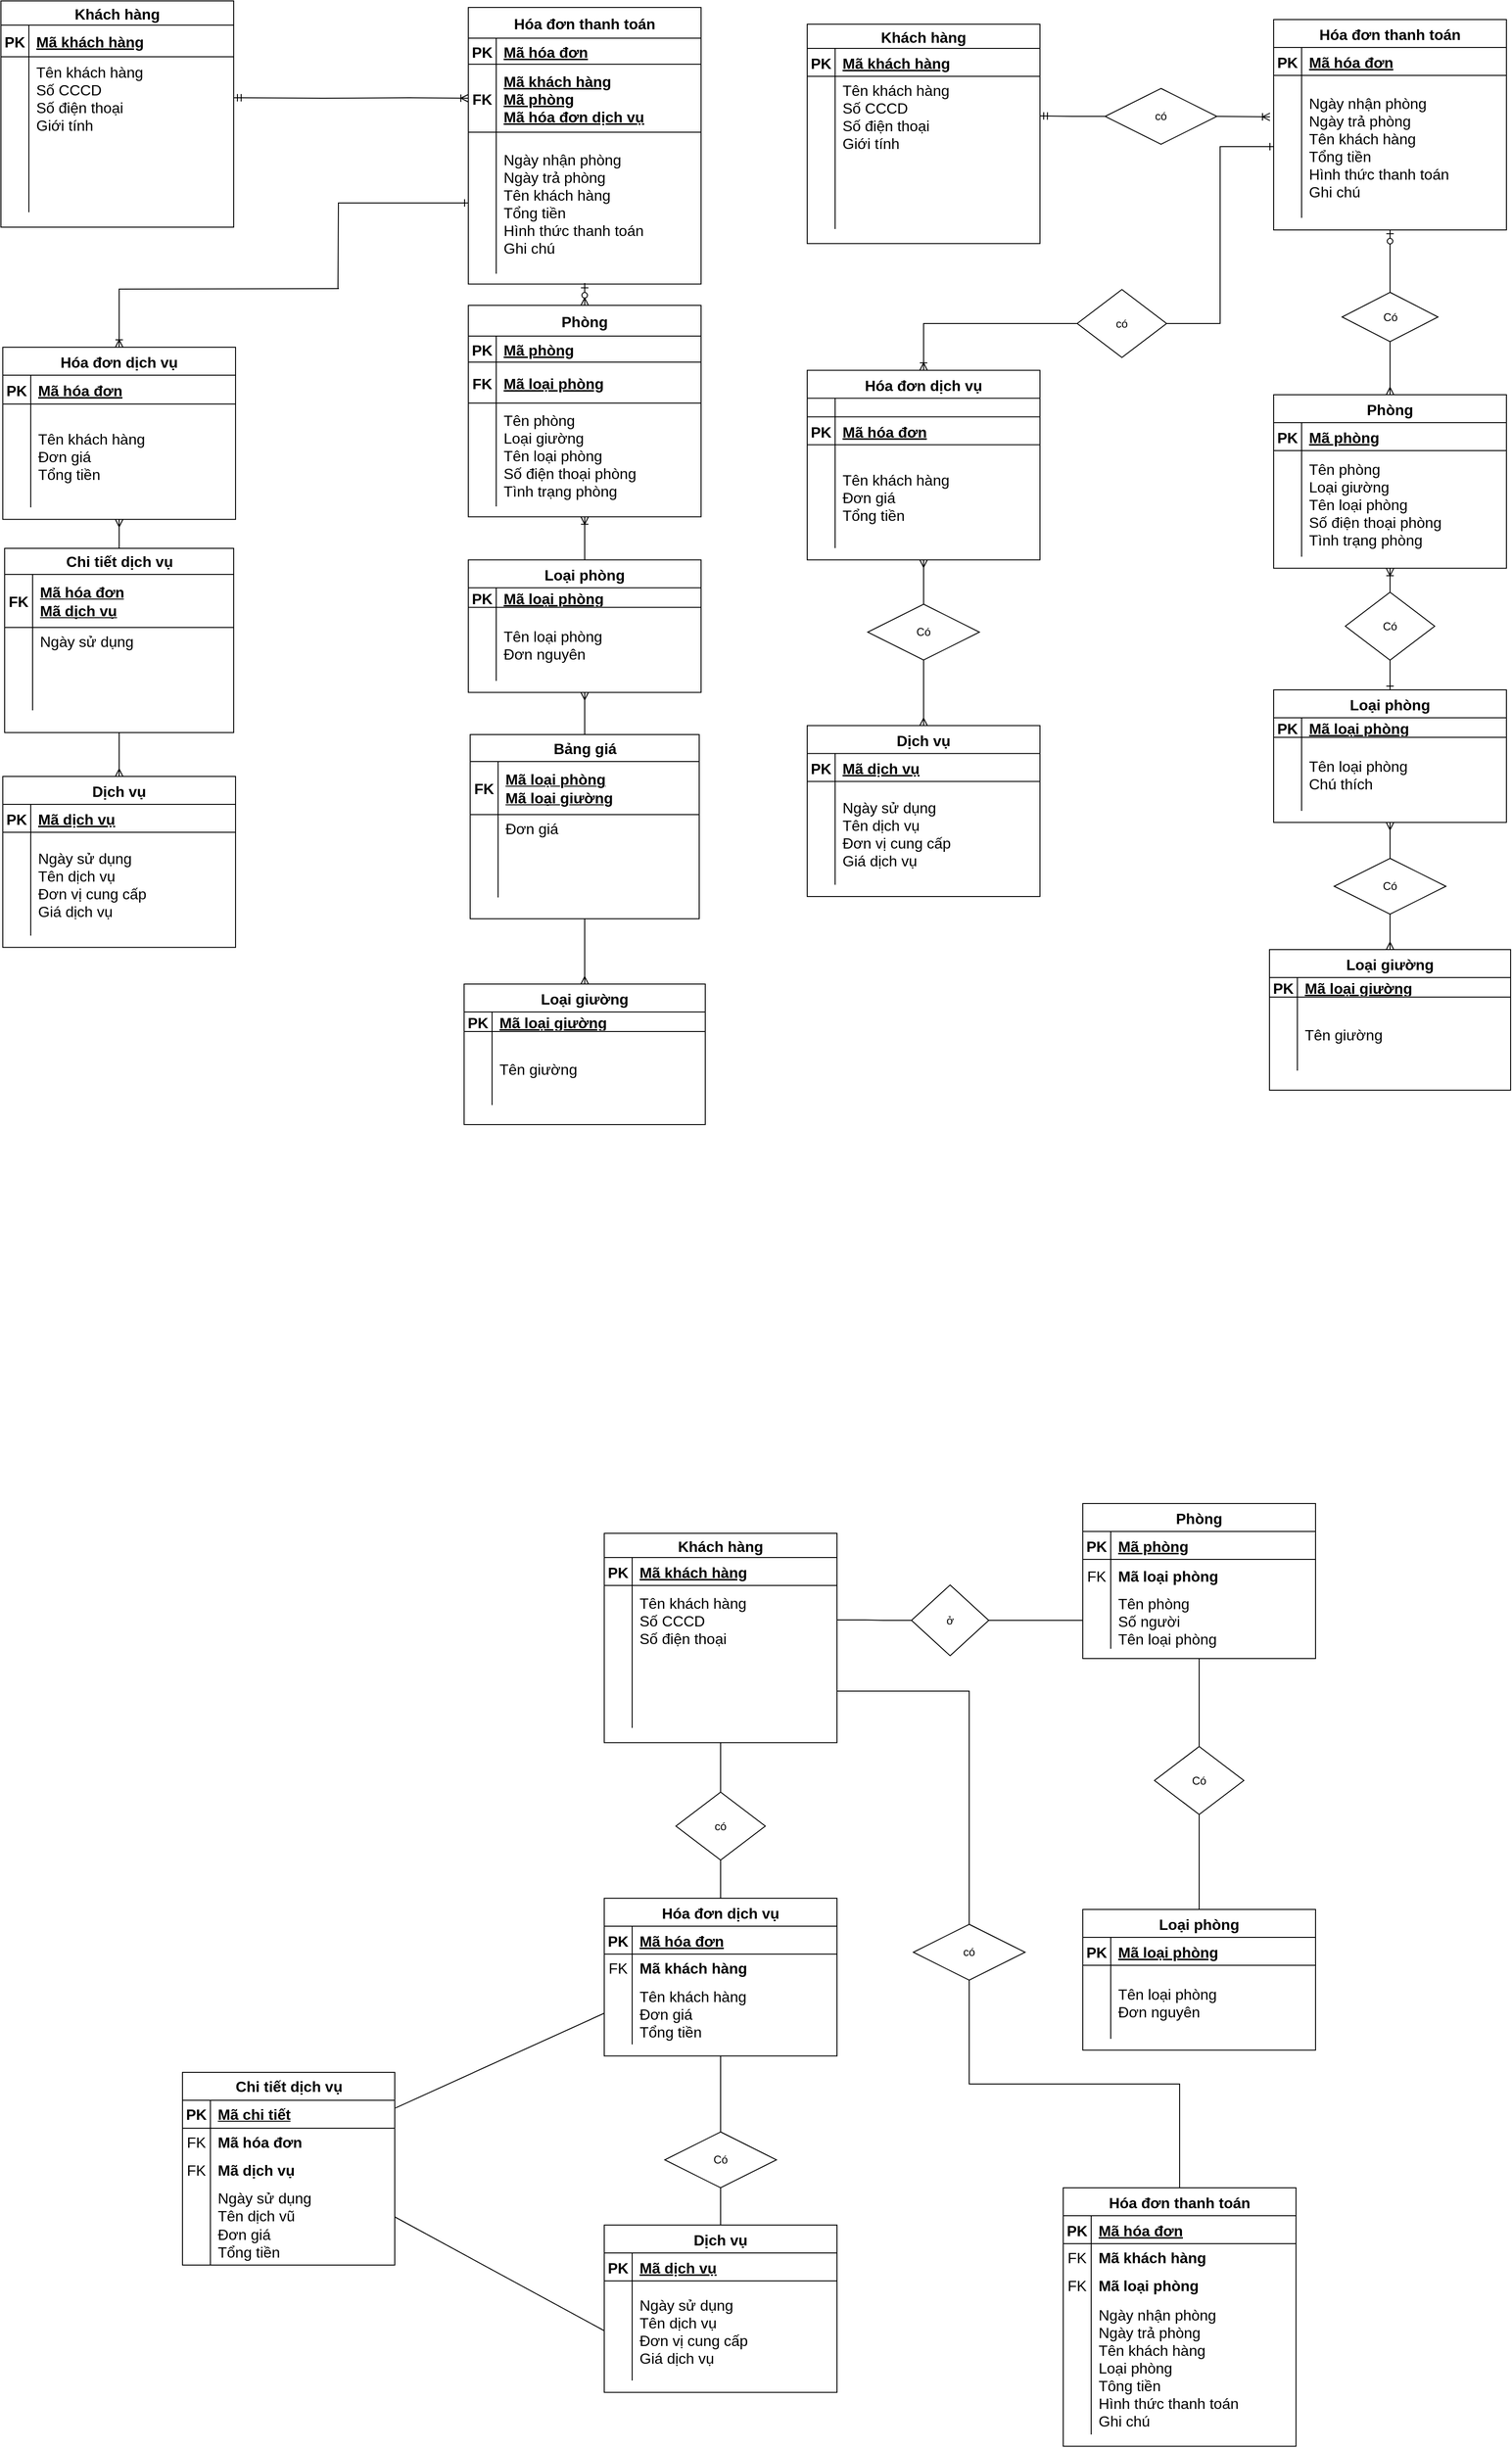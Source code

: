 <mxfile version="24.2.5" type="github">
  <diagram id="R2lEEEUBdFMjLlhIrx00" name="Page-1">
    <mxGraphModel dx="3353" dy="1062" grid="0" gridSize="10" guides="1" tooltips="1" connect="1" arrows="1" fold="1" page="1" pageScale="1" pageWidth="850" pageHeight="1100" math="0" shadow="0" extFonts="Permanent Marker^https://fonts.googleapis.com/css?family=Permanent+Marker">
      <root>
        <mxCell id="0" />
        <mxCell id="1" parent="0" />
        <mxCell id="C-vyLk0tnHw3VtMMgP7b-23" value="Khách hàng" style="shape=table;startSize=26;container=1;collapsible=1;childLayout=tableLayout;fixedRows=1;rowLines=0;fontStyle=1;align=center;resizeLast=1;fontSize=16;" parent="1" vertex="1">
          <mxGeometry x="71" y="88" width="250" height="235.625" as="geometry" />
        </mxCell>
        <mxCell id="C-vyLk0tnHw3VtMMgP7b-24" value="" style="shape=partialRectangle;collapsible=0;dropTarget=0;pointerEvents=0;fillColor=none;points=[[0,0.5],[1,0.5]];portConstraint=eastwest;top=0;left=0;right=0;bottom=1;fontSize=16;" parent="C-vyLk0tnHw3VtMMgP7b-23" vertex="1">
          <mxGeometry y="26" width="250" height="30" as="geometry" />
        </mxCell>
        <mxCell id="C-vyLk0tnHw3VtMMgP7b-25" value="PK" style="shape=partialRectangle;overflow=hidden;connectable=0;fillColor=none;top=0;left=0;bottom=0;right=0;fontStyle=1;fontSize=16;" parent="C-vyLk0tnHw3VtMMgP7b-24" vertex="1">
          <mxGeometry width="30" height="30" as="geometry">
            <mxRectangle width="30" height="30" as="alternateBounds" />
          </mxGeometry>
        </mxCell>
        <mxCell id="C-vyLk0tnHw3VtMMgP7b-26" value="Mã khách hàng" style="shape=partialRectangle;overflow=hidden;connectable=0;fillColor=none;top=0;left=0;bottom=0;right=0;align=left;spacingLeft=6;fontStyle=5;fontSize=16;" parent="C-vyLk0tnHw3VtMMgP7b-24" vertex="1">
          <mxGeometry x="30" width="220" height="30" as="geometry">
            <mxRectangle width="220" height="30" as="alternateBounds" />
          </mxGeometry>
        </mxCell>
        <mxCell id="C-vyLk0tnHw3VtMMgP7b-27" value="" style="shape=partialRectangle;collapsible=0;dropTarget=0;pointerEvents=0;fillColor=none;points=[[0,0.5],[1,0.5]];portConstraint=eastwest;top=0;left=0;right=0;bottom=0;fontSize=16;" parent="C-vyLk0tnHw3VtMMgP7b-23" vertex="1">
          <mxGeometry y="56" width="250" height="85" as="geometry" />
        </mxCell>
        <mxCell id="C-vyLk0tnHw3VtMMgP7b-28" value="" style="shape=partialRectangle;overflow=hidden;connectable=0;fillColor=none;top=0;left=0;bottom=0;right=0;fontSize=16;" parent="C-vyLk0tnHw3VtMMgP7b-27" vertex="1">
          <mxGeometry width="30" height="85" as="geometry">
            <mxRectangle width="30" height="85" as="alternateBounds" />
          </mxGeometry>
        </mxCell>
        <mxCell id="C-vyLk0tnHw3VtMMgP7b-29" value="Tên khách hàng&#xa;Số CCCD&#xa;Số điện thoại&#xa;Giới tính" style="shape=partialRectangle;overflow=hidden;connectable=0;fillColor=none;top=0;left=0;bottom=0;right=0;align=left;spacingLeft=6;fontSize=16;" parent="C-vyLk0tnHw3VtMMgP7b-27" vertex="1">
          <mxGeometry x="30" width="220" height="85" as="geometry">
            <mxRectangle width="220" height="85" as="alternateBounds" />
          </mxGeometry>
        </mxCell>
        <mxCell id="dr3VKB_Wm1qcDhbBMzNp-36" value="" style="shape=partialRectangle;collapsible=0;dropTarget=0;pointerEvents=0;fillColor=none;points=[[0,0.5],[1,0.5]];portConstraint=eastwest;top=0;left=0;right=0;bottom=0;fontSize=16;" parent="C-vyLk0tnHw3VtMMgP7b-23" vertex="1">
          <mxGeometry y="141" width="250" height="79" as="geometry" />
        </mxCell>
        <mxCell id="dr3VKB_Wm1qcDhbBMzNp-37" value="" style="shape=partialRectangle;overflow=hidden;connectable=0;fillColor=none;top=0;left=0;bottom=0;right=0;fontSize=16;" parent="dr3VKB_Wm1qcDhbBMzNp-36" vertex="1">
          <mxGeometry width="30" height="79" as="geometry">
            <mxRectangle width="30" height="79" as="alternateBounds" />
          </mxGeometry>
        </mxCell>
        <mxCell id="dr3VKB_Wm1qcDhbBMzNp-38" value="" style="shape=partialRectangle;overflow=hidden;connectable=0;fillColor=none;top=0;left=0;bottom=0;right=0;align=left;spacingLeft=6;fontSize=16;" parent="dr3VKB_Wm1qcDhbBMzNp-36" vertex="1">
          <mxGeometry x="30" width="220" height="79" as="geometry">
            <mxRectangle width="220" height="79" as="alternateBounds" />
          </mxGeometry>
        </mxCell>
        <mxCell id="dr3VKB_Wm1qcDhbBMzNp-1" value="Loại phòng" style="shape=table;startSize=30;container=1;collapsible=1;childLayout=tableLayout;fixedRows=1;rowLines=0;fontStyle=1;align=center;resizeLast=1;fontSize=16;" parent="1" vertex="1">
          <mxGeometry x="572" y="803" width="250" height="142.375" as="geometry" />
        </mxCell>
        <mxCell id="dr3VKB_Wm1qcDhbBMzNp-2" value="" style="shape=partialRectangle;collapsible=0;dropTarget=0;pointerEvents=0;fillColor=none;points=[[0,0.5],[1,0.5]];portConstraint=eastwest;top=0;left=0;right=0;bottom=1;fontSize=16;" parent="dr3VKB_Wm1qcDhbBMzNp-1" vertex="1">
          <mxGeometry y="30" width="250" height="21" as="geometry" />
        </mxCell>
        <mxCell id="dr3VKB_Wm1qcDhbBMzNp-3" value="PK" style="shape=partialRectangle;overflow=hidden;connectable=0;fillColor=none;top=0;left=0;bottom=0;right=0;fontStyle=1;fontSize=16;" parent="dr3VKB_Wm1qcDhbBMzNp-2" vertex="1">
          <mxGeometry width="30" height="21" as="geometry">
            <mxRectangle width="30" height="21" as="alternateBounds" />
          </mxGeometry>
        </mxCell>
        <mxCell id="dr3VKB_Wm1qcDhbBMzNp-4" value="Mã loại phòng" style="shape=partialRectangle;overflow=hidden;connectable=0;fillColor=none;top=0;left=0;bottom=0;right=0;align=left;spacingLeft=6;fontStyle=5;fontSize=16;" parent="dr3VKB_Wm1qcDhbBMzNp-2" vertex="1">
          <mxGeometry x="30" width="220" height="21" as="geometry">
            <mxRectangle width="220" height="21" as="alternateBounds" />
          </mxGeometry>
        </mxCell>
        <mxCell id="dr3VKB_Wm1qcDhbBMzNp-5" value="" style="shape=partialRectangle;collapsible=0;dropTarget=0;pointerEvents=0;fillColor=none;points=[[0,0.5],[1,0.5]];portConstraint=eastwest;top=0;left=0;right=0;bottom=0;fontSize=16;" parent="dr3VKB_Wm1qcDhbBMzNp-1" vertex="1">
          <mxGeometry y="51" width="250" height="79" as="geometry" />
        </mxCell>
        <mxCell id="dr3VKB_Wm1qcDhbBMzNp-6" value="" style="shape=partialRectangle;overflow=hidden;connectable=0;fillColor=none;top=0;left=0;bottom=0;right=0;fontSize=16;" parent="dr3VKB_Wm1qcDhbBMzNp-5" vertex="1">
          <mxGeometry width="30" height="79" as="geometry">
            <mxRectangle width="30" height="79" as="alternateBounds" />
          </mxGeometry>
        </mxCell>
        <mxCell id="dr3VKB_Wm1qcDhbBMzNp-7" value="Tên loại phòng&#xa;Chú thích" style="shape=partialRectangle;overflow=hidden;connectable=0;fillColor=none;top=0;left=0;bottom=0;right=0;align=left;spacingLeft=6;fontSize=16;" parent="dr3VKB_Wm1qcDhbBMzNp-5" vertex="1">
          <mxGeometry x="30" width="220" height="79" as="geometry">
            <mxRectangle width="220" height="79" as="alternateBounds" />
          </mxGeometry>
        </mxCell>
        <mxCell id="dr3VKB_Wm1qcDhbBMzNp-8" value="Phòng" style="shape=table;startSize=30;container=1;collapsible=1;childLayout=tableLayout;fixedRows=1;rowLines=0;fontStyle=1;align=center;resizeLast=1;fontSize=16;" parent="1" vertex="1">
          <mxGeometry x="572" y="486" width="250" height="186.437" as="geometry" />
        </mxCell>
        <mxCell id="dr3VKB_Wm1qcDhbBMzNp-9" value="" style="shape=partialRectangle;collapsible=0;dropTarget=0;pointerEvents=0;fillColor=none;points=[[0,0.5],[1,0.5]];portConstraint=eastwest;top=0;left=0;right=0;bottom=1;fontSize=16;" parent="dr3VKB_Wm1qcDhbBMzNp-8" vertex="1">
          <mxGeometry y="30" width="250" height="30" as="geometry" />
        </mxCell>
        <mxCell id="dr3VKB_Wm1qcDhbBMzNp-10" value="PK" style="shape=partialRectangle;overflow=hidden;connectable=0;fillColor=none;top=0;left=0;bottom=0;right=0;fontStyle=1;fontSize=16;" parent="dr3VKB_Wm1qcDhbBMzNp-9" vertex="1">
          <mxGeometry width="30" height="30" as="geometry">
            <mxRectangle width="30" height="30" as="alternateBounds" />
          </mxGeometry>
        </mxCell>
        <mxCell id="dr3VKB_Wm1qcDhbBMzNp-11" value="Mã phòng" style="shape=partialRectangle;overflow=hidden;connectable=0;fillColor=none;top=0;left=0;bottom=0;right=0;align=left;spacingLeft=6;fontStyle=5;fontSize=16;" parent="dr3VKB_Wm1qcDhbBMzNp-9" vertex="1">
          <mxGeometry x="30" width="220" height="30" as="geometry">
            <mxRectangle width="220" height="30" as="alternateBounds" />
          </mxGeometry>
        </mxCell>
        <mxCell id="dr3VKB_Wm1qcDhbBMzNp-12" value="" style="shape=partialRectangle;collapsible=0;dropTarget=0;pointerEvents=0;fillColor=none;points=[[0,0.5],[1,0.5]];portConstraint=eastwest;top=0;left=0;right=0;bottom=0;fontSize=16;" parent="dr3VKB_Wm1qcDhbBMzNp-8" vertex="1">
          <mxGeometry y="60" width="250" height="114" as="geometry" />
        </mxCell>
        <mxCell id="dr3VKB_Wm1qcDhbBMzNp-13" value="" style="shape=partialRectangle;overflow=hidden;connectable=0;fillColor=none;top=0;left=0;bottom=0;right=0;fontSize=16;" parent="dr3VKB_Wm1qcDhbBMzNp-12" vertex="1">
          <mxGeometry width="30" height="114" as="geometry">
            <mxRectangle width="30" height="114" as="alternateBounds" />
          </mxGeometry>
        </mxCell>
        <mxCell id="dr3VKB_Wm1qcDhbBMzNp-14" value="Tên phòng&#xa;Loại giường&#xa;Tên loại phòng&#xa;Số điện thoại phòng&#xa;Tình trạng phòng" style="shape=partialRectangle;overflow=hidden;connectable=0;fillColor=none;top=0;left=0;bottom=0;right=0;align=left;spacingLeft=6;fontSize=16;" parent="dr3VKB_Wm1qcDhbBMzNp-12" vertex="1">
          <mxGeometry x="30" width="220" height="114" as="geometry">
            <mxRectangle width="220" height="114" as="alternateBounds" />
          </mxGeometry>
        </mxCell>
        <mxCell id="dr3VKB_Wm1qcDhbBMzNp-15" value="Dịch vụ" style="shape=table;startSize=30;container=1;collapsible=1;childLayout=tableLayout;fixedRows=1;rowLines=0;fontStyle=1;align=center;resizeLast=1;fontSize=16;" parent="1" vertex="1">
          <mxGeometry x="71" y="841.37" width="250" height="183.625" as="geometry" />
        </mxCell>
        <mxCell id="dr3VKB_Wm1qcDhbBMzNp-16" value="" style="shape=partialRectangle;collapsible=0;dropTarget=0;pointerEvents=0;fillColor=none;points=[[0,0.5],[1,0.5]];portConstraint=eastwest;top=0;left=0;right=0;bottom=1;fontSize=16;" parent="dr3VKB_Wm1qcDhbBMzNp-15" vertex="1">
          <mxGeometry y="30" width="250" height="30" as="geometry" />
        </mxCell>
        <mxCell id="dr3VKB_Wm1qcDhbBMzNp-17" value="PK" style="shape=partialRectangle;overflow=hidden;connectable=0;fillColor=none;top=0;left=0;bottom=0;right=0;fontStyle=1;fontSize=16;" parent="dr3VKB_Wm1qcDhbBMzNp-16" vertex="1">
          <mxGeometry width="30" height="30" as="geometry">
            <mxRectangle width="30" height="30" as="alternateBounds" />
          </mxGeometry>
        </mxCell>
        <mxCell id="dr3VKB_Wm1qcDhbBMzNp-18" value="Mã dịch vụ" style="shape=partialRectangle;overflow=hidden;connectable=0;fillColor=none;top=0;left=0;bottom=0;right=0;align=left;spacingLeft=6;fontStyle=5;fontSize=16;" parent="dr3VKB_Wm1qcDhbBMzNp-16" vertex="1">
          <mxGeometry x="30" width="220" height="30" as="geometry">
            <mxRectangle width="220" height="30" as="alternateBounds" />
          </mxGeometry>
        </mxCell>
        <mxCell id="dr3VKB_Wm1qcDhbBMzNp-19" value="" style="shape=partialRectangle;collapsible=0;dropTarget=0;pointerEvents=0;fillColor=none;points=[[0,0.5],[1,0.5]];portConstraint=eastwest;top=0;left=0;right=0;bottom=0;fontSize=16;" parent="dr3VKB_Wm1qcDhbBMzNp-15" vertex="1">
          <mxGeometry y="60" width="250" height="111" as="geometry" />
        </mxCell>
        <mxCell id="dr3VKB_Wm1qcDhbBMzNp-20" value="" style="shape=partialRectangle;overflow=hidden;connectable=0;fillColor=none;top=0;left=0;bottom=0;right=0;fontSize=16;" parent="dr3VKB_Wm1qcDhbBMzNp-19" vertex="1">
          <mxGeometry width="30" height="111" as="geometry">
            <mxRectangle width="30" height="111" as="alternateBounds" />
          </mxGeometry>
        </mxCell>
        <mxCell id="dr3VKB_Wm1qcDhbBMzNp-21" value="Ngày sử dụng&#xa;Tên dịch vụ&#xa;Đơn vị cung cấp&#xa;Giá dịch vụ" style="shape=partialRectangle;overflow=hidden;connectable=0;fillColor=none;top=0;left=0;bottom=0;right=0;align=left;spacingLeft=6;fontSize=16;" parent="dr3VKB_Wm1qcDhbBMzNp-19" vertex="1">
          <mxGeometry x="30" width="220" height="111" as="geometry">
            <mxRectangle width="220" height="111" as="alternateBounds" />
          </mxGeometry>
        </mxCell>
        <mxCell id="dr3VKB_Wm1qcDhbBMzNp-29" value="Hóa đơn thanh toán" style="shape=table;startSize=30;container=1;collapsible=1;childLayout=tableLayout;fixedRows=1;rowLines=0;fontStyle=1;align=center;resizeLast=1;fontSize=16;" parent="1" vertex="1">
          <mxGeometry x="572" y="83" width="250" height="226.062" as="geometry" />
        </mxCell>
        <mxCell id="dr3VKB_Wm1qcDhbBMzNp-30" value="" style="shape=partialRectangle;collapsible=0;dropTarget=0;pointerEvents=0;fillColor=none;points=[[0,0.5],[1,0.5]];portConstraint=eastwest;top=0;left=0;right=0;bottom=1;fontSize=16;" parent="dr3VKB_Wm1qcDhbBMzNp-29" vertex="1">
          <mxGeometry y="30" width="250" height="30" as="geometry" />
        </mxCell>
        <mxCell id="dr3VKB_Wm1qcDhbBMzNp-31" value="PK" style="shape=partialRectangle;overflow=hidden;connectable=0;fillColor=none;top=0;left=0;bottom=0;right=0;fontStyle=1;fontSize=16;" parent="dr3VKB_Wm1qcDhbBMzNp-30" vertex="1">
          <mxGeometry width="30" height="30" as="geometry">
            <mxRectangle width="30" height="30" as="alternateBounds" />
          </mxGeometry>
        </mxCell>
        <mxCell id="dr3VKB_Wm1qcDhbBMzNp-32" value="Mã hóa đơn" style="shape=partialRectangle;overflow=hidden;connectable=0;fillColor=none;top=0;left=0;bottom=0;right=0;align=left;spacingLeft=6;fontStyle=5;fontSize=16;" parent="dr3VKB_Wm1qcDhbBMzNp-30" vertex="1">
          <mxGeometry x="30" width="220" height="30" as="geometry">
            <mxRectangle width="220" height="30" as="alternateBounds" />
          </mxGeometry>
        </mxCell>
        <mxCell id="dr3VKB_Wm1qcDhbBMzNp-33" value="" style="shape=partialRectangle;collapsible=0;dropTarget=0;pointerEvents=0;fillColor=none;points=[[0,0.5],[1,0.5]];portConstraint=eastwest;top=0;left=0;right=0;bottom=0;fontSize=16;" parent="dr3VKB_Wm1qcDhbBMzNp-29" vertex="1">
          <mxGeometry y="60" width="250" height="153" as="geometry" />
        </mxCell>
        <mxCell id="dr3VKB_Wm1qcDhbBMzNp-34" value="" style="shape=partialRectangle;overflow=hidden;connectable=0;fillColor=none;top=0;left=0;bottom=0;right=0;fontSize=16;" parent="dr3VKB_Wm1qcDhbBMzNp-33" vertex="1">
          <mxGeometry width="30" height="153" as="geometry">
            <mxRectangle width="30" height="153" as="alternateBounds" />
          </mxGeometry>
        </mxCell>
        <mxCell id="dr3VKB_Wm1qcDhbBMzNp-35" value="Ngày nhận phòng&#xa;Ngày trả phòng&#xa;Tên khách hàng&#xa;Tổng tiền&#xa;Hình thức thanh toán&#xa;Ghi chú" style="shape=partialRectangle;overflow=hidden;connectable=0;fillColor=none;top=0;left=0;bottom=0;right=0;align=left;spacingLeft=6;fontSize=16;" parent="dr3VKB_Wm1qcDhbBMzNp-33" vertex="1">
          <mxGeometry x="30" width="220" height="153" as="geometry">
            <mxRectangle width="220" height="153" as="alternateBounds" />
          </mxGeometry>
        </mxCell>
        <mxCell id="dr3VKB_Wm1qcDhbBMzNp-48" value="Có" style="shape=rhombus;perimeter=rhombusPerimeter;whiteSpace=wrap;html=1;align=center;" parent="1" vertex="1">
          <mxGeometry x="649" y="698.09" width="96" height="73" as="geometry" />
        </mxCell>
        <mxCell id="dr3VKB_Wm1qcDhbBMzNp-53" value="" style="edgeStyle=orthogonalEdgeStyle;fontSize=12;html=1;endArrow=ERoneToMany;rounded=0;entryX=0.5;entryY=1;entryDx=0;entryDy=0;exitX=0.5;exitY=0;exitDx=0;exitDy=0;" parent="1" source="dr3VKB_Wm1qcDhbBMzNp-48" target="dr3VKB_Wm1qcDhbBMzNp-8" edge="1">
          <mxGeometry width="100" height="100" relative="1" as="geometry">
            <mxPoint x="630" y="511" as="sourcePoint" />
            <mxPoint x="730" y="411" as="targetPoint" />
          </mxGeometry>
        </mxCell>
        <mxCell id="dr3VKB_Wm1qcDhbBMzNp-54" value="" style="fontSize=12;html=1;endArrow=ERone;endFill=1;rounded=0;exitX=0.5;exitY=1;exitDx=0;exitDy=0;entryX=0.5;entryY=0;entryDx=0;entryDy=0;" parent="1" source="dr3VKB_Wm1qcDhbBMzNp-48" target="dr3VKB_Wm1qcDhbBMzNp-1" edge="1">
          <mxGeometry width="100" height="100" relative="1" as="geometry">
            <mxPoint x="630" y="511" as="sourcePoint" />
            <mxPoint x="687" y="452" as="targetPoint" />
          </mxGeometry>
        </mxCell>
        <mxCell id="dr3VKB_Wm1qcDhbBMzNp-55" value="" style="fontSize=12;html=1;endArrow=ERoneToMany;rounded=0;exitX=1;exitY=0.5;exitDx=0;exitDy=0;entryX=0.5;entryY=0;entryDx=0;entryDy=0;edgeStyle=orthogonalEdgeStyle;" parent="1" source="dr3VKB_Wm1qcDhbBMzNp-56" target="dr3VKB_Wm1qcDhbBMzNp-22" edge="1">
          <mxGeometry width="100" height="100" relative="1" as="geometry">
            <mxPoint x="335" y="612" as="sourcePoint" />
            <mxPoint x="392" y="475" as="targetPoint" />
          </mxGeometry>
        </mxCell>
        <mxCell id="dr3VKB_Wm1qcDhbBMzNp-56" value="có" style="shape=rhombus;perimeter=rhombusPerimeter;whiteSpace=wrap;html=1;align=center;direction=west;" parent="1" vertex="1">
          <mxGeometry x="361" y="373" width="96" height="73" as="geometry" />
        </mxCell>
        <mxCell id="dr3VKB_Wm1qcDhbBMzNp-57" value="" style="fontSize=12;html=1;endArrow=ERone;endFill=1;rounded=0;exitX=0;exitY=0.5;exitDx=0;exitDy=0;entryX=0;entryY=0.5;entryDx=0;entryDy=0;edgeStyle=orthogonalEdgeStyle;" parent="1" source="dr3VKB_Wm1qcDhbBMzNp-56" target="dr3VKB_Wm1qcDhbBMzNp-33" edge="1">
          <mxGeometry width="100" height="100" relative="1" as="geometry">
            <mxPoint x="335" y="612" as="sourcePoint" />
            <mxPoint x="227" y="336" as="targetPoint" />
          </mxGeometry>
        </mxCell>
        <mxCell id="dr3VKB_Wm1qcDhbBMzNp-60" value="Có" style="shape=rhombus;perimeter=rhombusPerimeter;whiteSpace=wrap;html=1;align=center;" parent="1" vertex="1">
          <mxGeometry x="136" y="711" width="120" height="60" as="geometry" />
        </mxCell>
        <mxCell id="dr3VKB_Wm1qcDhbBMzNp-61" value="có" style="shape=rhombus;perimeter=rhombusPerimeter;whiteSpace=wrap;html=1;align=center;" parent="1" vertex="1">
          <mxGeometry x="391" y="157" width="120" height="60" as="geometry" />
        </mxCell>
        <mxCell id="qkFHp0qkgSx2-_c7k-AS-1" value="Khách hàng" style="shape=table;startSize=26;container=1;collapsible=1;childLayout=tableLayout;fixedRows=1;rowLines=0;fontStyle=1;align=center;resizeLast=1;fontSize=16;" parent="1" vertex="1">
          <mxGeometry x="-147" y="1709" width="250" height="224.875" as="geometry" />
        </mxCell>
        <mxCell id="qkFHp0qkgSx2-_c7k-AS-2" value="" style="shape=partialRectangle;collapsible=0;dropTarget=0;pointerEvents=0;fillColor=none;points=[[0,0.5],[1,0.5]];portConstraint=eastwest;top=0;left=0;right=0;bottom=1;fontSize=16;" parent="qkFHp0qkgSx2-_c7k-AS-1" vertex="1">
          <mxGeometry y="26" width="250" height="30" as="geometry" />
        </mxCell>
        <mxCell id="qkFHp0qkgSx2-_c7k-AS-3" value="PK" style="shape=partialRectangle;overflow=hidden;connectable=0;fillColor=none;top=0;left=0;bottom=0;right=0;fontStyle=1;fontSize=16;" parent="qkFHp0qkgSx2-_c7k-AS-2" vertex="1">
          <mxGeometry width="30" height="30" as="geometry">
            <mxRectangle width="30" height="30" as="alternateBounds" />
          </mxGeometry>
        </mxCell>
        <mxCell id="qkFHp0qkgSx2-_c7k-AS-4" value="Mã khách hàng" style="shape=partialRectangle;overflow=hidden;connectable=0;fillColor=none;top=0;left=0;bottom=0;right=0;align=left;spacingLeft=6;fontStyle=5;fontSize=16;" parent="qkFHp0qkgSx2-_c7k-AS-2" vertex="1">
          <mxGeometry x="30" width="220" height="30" as="geometry">
            <mxRectangle width="220" height="30" as="alternateBounds" />
          </mxGeometry>
        </mxCell>
        <mxCell id="qkFHp0qkgSx2-_c7k-AS-5" value="" style="shape=partialRectangle;collapsible=0;dropTarget=0;pointerEvents=0;fillColor=none;points=[[0,0.5],[1,0.5]];portConstraint=eastwest;top=0;left=0;right=0;bottom=0;fontSize=16;" parent="qkFHp0qkgSx2-_c7k-AS-1" vertex="1">
          <mxGeometry y="56" width="250" height="74" as="geometry" />
        </mxCell>
        <mxCell id="qkFHp0qkgSx2-_c7k-AS-6" value="" style="shape=partialRectangle;overflow=hidden;connectable=0;fillColor=none;top=0;left=0;bottom=0;right=0;fontSize=16;" parent="qkFHp0qkgSx2-_c7k-AS-5" vertex="1">
          <mxGeometry width="30" height="74" as="geometry">
            <mxRectangle width="30" height="74" as="alternateBounds" />
          </mxGeometry>
        </mxCell>
        <mxCell id="qkFHp0qkgSx2-_c7k-AS-7" value="Tên khách hàng&#xa;Số CCCD&#xa;Số điện thoại" style="shape=partialRectangle;overflow=hidden;connectable=0;fillColor=none;top=0;left=0;bottom=0;right=0;align=left;spacingLeft=6;fontSize=16;" parent="qkFHp0qkgSx2-_c7k-AS-5" vertex="1">
          <mxGeometry x="30" width="220" height="74" as="geometry">
            <mxRectangle width="220" height="74" as="alternateBounds" />
          </mxGeometry>
        </mxCell>
        <mxCell id="qkFHp0qkgSx2-_c7k-AS-8" value="" style="shape=partialRectangle;collapsible=0;dropTarget=0;pointerEvents=0;fillColor=none;points=[[0,0.5],[1,0.5]];portConstraint=eastwest;top=0;left=0;right=0;bottom=0;fontSize=16;" parent="qkFHp0qkgSx2-_c7k-AS-1" vertex="1">
          <mxGeometry y="130" width="250" height="79" as="geometry" />
        </mxCell>
        <mxCell id="qkFHp0qkgSx2-_c7k-AS-9" value="" style="shape=partialRectangle;overflow=hidden;connectable=0;fillColor=none;top=0;left=0;bottom=0;right=0;fontSize=16;" parent="qkFHp0qkgSx2-_c7k-AS-8" vertex="1">
          <mxGeometry width="30" height="79" as="geometry">
            <mxRectangle width="30" height="79" as="alternateBounds" />
          </mxGeometry>
        </mxCell>
        <mxCell id="qkFHp0qkgSx2-_c7k-AS-10" value="" style="shape=partialRectangle;overflow=hidden;connectable=0;fillColor=none;top=0;left=0;bottom=0;right=0;align=left;spacingLeft=6;fontSize=16;" parent="qkFHp0qkgSx2-_c7k-AS-8" vertex="1">
          <mxGeometry x="30" width="220" height="79" as="geometry">
            <mxRectangle width="220" height="79" as="alternateBounds" />
          </mxGeometry>
        </mxCell>
        <mxCell id="qkFHp0qkgSx2-_c7k-AS-11" value="Loại phòng" style="shape=table;startSize=30;container=1;collapsible=1;childLayout=tableLayout;fixedRows=1;rowLines=0;fontStyle=1;align=center;resizeLast=1;fontSize=16;" parent="1" vertex="1">
          <mxGeometry x="367" y="2113" width="250" height="151.187" as="geometry" />
        </mxCell>
        <mxCell id="qkFHp0qkgSx2-_c7k-AS-12" value="" style="shape=partialRectangle;collapsible=0;dropTarget=0;pointerEvents=0;fillColor=none;points=[[0,0.5],[1,0.5]];portConstraint=eastwest;top=0;left=0;right=0;bottom=1;fontSize=16;" parent="qkFHp0qkgSx2-_c7k-AS-11" vertex="1">
          <mxGeometry y="30" width="250" height="30" as="geometry" />
        </mxCell>
        <mxCell id="qkFHp0qkgSx2-_c7k-AS-13" value="PK" style="shape=partialRectangle;overflow=hidden;connectable=0;fillColor=none;top=0;left=0;bottom=0;right=0;fontStyle=1;fontSize=16;" parent="qkFHp0qkgSx2-_c7k-AS-12" vertex="1">
          <mxGeometry width="30" height="30" as="geometry">
            <mxRectangle width="30" height="30" as="alternateBounds" />
          </mxGeometry>
        </mxCell>
        <mxCell id="qkFHp0qkgSx2-_c7k-AS-14" value="Mã loại phòng" style="shape=partialRectangle;overflow=hidden;connectable=0;fillColor=none;top=0;left=0;bottom=0;right=0;align=left;spacingLeft=6;fontStyle=5;fontSize=16;" parent="qkFHp0qkgSx2-_c7k-AS-12" vertex="1">
          <mxGeometry x="30" width="220" height="30" as="geometry">
            <mxRectangle width="220" height="30" as="alternateBounds" />
          </mxGeometry>
        </mxCell>
        <mxCell id="qkFHp0qkgSx2-_c7k-AS-15" value="" style="shape=partialRectangle;collapsible=0;dropTarget=0;pointerEvents=0;fillColor=none;points=[[0,0.5],[1,0.5]];portConstraint=eastwest;top=0;left=0;right=0;bottom=0;fontSize=16;" parent="qkFHp0qkgSx2-_c7k-AS-11" vertex="1">
          <mxGeometry y="60" width="250" height="79" as="geometry" />
        </mxCell>
        <mxCell id="qkFHp0qkgSx2-_c7k-AS-16" value="" style="shape=partialRectangle;overflow=hidden;connectable=0;fillColor=none;top=0;left=0;bottom=0;right=0;fontSize=16;" parent="qkFHp0qkgSx2-_c7k-AS-15" vertex="1">
          <mxGeometry width="30" height="79" as="geometry">
            <mxRectangle width="30" height="79" as="alternateBounds" />
          </mxGeometry>
        </mxCell>
        <mxCell id="qkFHp0qkgSx2-_c7k-AS-17" value="Tên loại phòng&#xa;Đơn nguyên" style="shape=partialRectangle;overflow=hidden;connectable=0;fillColor=none;top=0;left=0;bottom=0;right=0;align=left;spacingLeft=6;fontSize=16;" parent="qkFHp0qkgSx2-_c7k-AS-15" vertex="1">
          <mxGeometry x="30" width="220" height="79" as="geometry">
            <mxRectangle width="220" height="79" as="alternateBounds" />
          </mxGeometry>
        </mxCell>
        <mxCell id="qkFHp0qkgSx2-_c7k-AS-18" value="Phòng" style="shape=table;startSize=30;container=1;collapsible=1;childLayout=tableLayout;fixedRows=1;rowLines=0;fontStyle=1;align=center;resizeLast=1;fontSize=16;" parent="1" vertex="1">
          <mxGeometry x="367" y="1677" width="250" height="166.487" as="geometry" />
        </mxCell>
        <mxCell id="qkFHp0qkgSx2-_c7k-AS-19" value="" style="shape=partialRectangle;collapsible=0;dropTarget=0;pointerEvents=0;fillColor=none;points=[[0,0.5],[1,0.5]];portConstraint=eastwest;top=0;left=0;right=0;bottom=1;fontSize=16;" parent="qkFHp0qkgSx2-_c7k-AS-18" vertex="1">
          <mxGeometry y="30" width="250" height="30" as="geometry" />
        </mxCell>
        <mxCell id="qkFHp0qkgSx2-_c7k-AS-20" value="PK" style="shape=partialRectangle;overflow=hidden;connectable=0;fillColor=none;top=0;left=0;bottom=0;right=0;fontStyle=1;fontSize=16;" parent="qkFHp0qkgSx2-_c7k-AS-19" vertex="1">
          <mxGeometry width="30" height="30" as="geometry">
            <mxRectangle width="30" height="30" as="alternateBounds" />
          </mxGeometry>
        </mxCell>
        <mxCell id="qkFHp0qkgSx2-_c7k-AS-21" value="Mã phòng" style="shape=partialRectangle;overflow=hidden;connectable=0;fillColor=none;top=0;left=0;bottom=0;right=0;align=left;spacingLeft=6;fontStyle=5;fontSize=16;" parent="qkFHp0qkgSx2-_c7k-AS-19" vertex="1">
          <mxGeometry x="30" width="220" height="30" as="geometry">
            <mxRectangle width="220" height="30" as="alternateBounds" />
          </mxGeometry>
        </mxCell>
        <mxCell id="qkFHp0qkgSx2-_c7k-AS-22" value="" style="shape=tableRow;horizontal=0;startSize=0;swimlaneHead=0;swimlaneBody=0;fillColor=none;collapsible=0;dropTarget=0;points=[[0,0.5],[1,0.5]];portConstraint=eastwest;top=0;left=0;right=0;bottom=0;" parent="qkFHp0qkgSx2-_c7k-AS-18" vertex="1">
          <mxGeometry y="60" width="250" height="35" as="geometry" />
        </mxCell>
        <mxCell id="qkFHp0qkgSx2-_c7k-AS-23" value="&lt;font style=&quot;font-size: 16px;&quot;&gt;FK&lt;/font&gt;" style="shape=partialRectangle;connectable=0;fillColor=none;top=0;left=0;bottom=0;right=0;fontStyle=0;overflow=hidden;whiteSpace=wrap;html=1;" parent="qkFHp0qkgSx2-_c7k-AS-22" vertex="1">
          <mxGeometry width="30" height="35" as="geometry">
            <mxRectangle width="30" height="35" as="alternateBounds" />
          </mxGeometry>
        </mxCell>
        <mxCell id="qkFHp0qkgSx2-_c7k-AS-24" value="&lt;b&gt;&lt;font style=&quot;font-size: 16px;&quot;&gt;Mã loại phòng&lt;/font&gt;&lt;/b&gt;" style="shape=partialRectangle;connectable=0;fillColor=none;top=0;left=0;bottom=0;right=0;align=left;spacingLeft=6;fontStyle=0;overflow=hidden;whiteSpace=wrap;html=1;" parent="qkFHp0qkgSx2-_c7k-AS-22" vertex="1">
          <mxGeometry x="30" width="220" height="35" as="geometry">
            <mxRectangle width="220" height="35" as="alternateBounds" />
          </mxGeometry>
        </mxCell>
        <mxCell id="qkFHp0qkgSx2-_c7k-AS-25" value="" style="shape=partialRectangle;collapsible=0;dropTarget=0;pointerEvents=0;fillColor=none;points=[[0,0.5],[1,0.5]];portConstraint=eastwest;top=0;left=0;right=0;bottom=0;fontSize=16;" parent="qkFHp0qkgSx2-_c7k-AS-18" vertex="1">
          <mxGeometry y="95" width="250" height="61" as="geometry" />
        </mxCell>
        <mxCell id="qkFHp0qkgSx2-_c7k-AS-26" value="" style="shape=partialRectangle;overflow=hidden;connectable=0;fillColor=none;top=0;left=0;bottom=0;right=0;fontSize=16;" parent="qkFHp0qkgSx2-_c7k-AS-25" vertex="1">
          <mxGeometry width="30" height="61" as="geometry">
            <mxRectangle width="30" height="61" as="alternateBounds" />
          </mxGeometry>
        </mxCell>
        <mxCell id="qkFHp0qkgSx2-_c7k-AS-27" value="Tên phòng&#xa;Số người&#xa;Tên loại phòng" style="shape=partialRectangle;overflow=hidden;connectable=0;fillColor=none;top=0;left=0;bottom=0;right=0;align=left;spacingLeft=6;fontSize=16;" parent="qkFHp0qkgSx2-_c7k-AS-25" vertex="1">
          <mxGeometry x="30" width="220" height="61" as="geometry">
            <mxRectangle width="220" height="61" as="alternateBounds" />
          </mxGeometry>
        </mxCell>
        <mxCell id="qkFHp0qkgSx2-_c7k-AS-28" value="Dịch vụ" style="shape=table;startSize=30;container=1;collapsible=1;childLayout=tableLayout;fixedRows=1;rowLines=0;fontStyle=1;align=center;resizeLast=1;fontSize=16;" parent="1" vertex="1">
          <mxGeometry x="-147" y="2452" width="250" height="179.775" as="geometry" />
        </mxCell>
        <mxCell id="qkFHp0qkgSx2-_c7k-AS-29" value="" style="shape=partialRectangle;collapsible=0;dropTarget=0;pointerEvents=0;fillColor=none;points=[[0,0.5],[1,0.5]];portConstraint=eastwest;top=0;left=0;right=0;bottom=1;fontSize=16;" parent="qkFHp0qkgSx2-_c7k-AS-28" vertex="1">
          <mxGeometry y="30" width="250" height="30" as="geometry" />
        </mxCell>
        <mxCell id="qkFHp0qkgSx2-_c7k-AS-30" value="PK" style="shape=partialRectangle;overflow=hidden;connectable=0;fillColor=none;top=0;left=0;bottom=0;right=0;fontStyle=1;fontSize=16;" parent="qkFHp0qkgSx2-_c7k-AS-29" vertex="1">
          <mxGeometry width="30" height="30" as="geometry">
            <mxRectangle width="30" height="30" as="alternateBounds" />
          </mxGeometry>
        </mxCell>
        <mxCell id="qkFHp0qkgSx2-_c7k-AS-31" value="Mã dịch vụ" style="shape=partialRectangle;overflow=hidden;connectable=0;fillColor=none;top=0;left=0;bottom=0;right=0;align=left;spacingLeft=6;fontStyle=5;fontSize=16;" parent="qkFHp0qkgSx2-_c7k-AS-29" vertex="1">
          <mxGeometry x="30" width="220" height="30" as="geometry">
            <mxRectangle width="220" height="30" as="alternateBounds" />
          </mxGeometry>
        </mxCell>
        <mxCell id="qkFHp0qkgSx2-_c7k-AS-32" value="" style="shape=partialRectangle;collapsible=0;dropTarget=0;pointerEvents=0;fillColor=none;points=[[0,0.5],[1,0.5]];portConstraint=eastwest;top=0;left=0;right=0;bottom=0;fontSize=16;" parent="qkFHp0qkgSx2-_c7k-AS-28" vertex="1">
          <mxGeometry y="60" width="250" height="107" as="geometry" />
        </mxCell>
        <mxCell id="qkFHp0qkgSx2-_c7k-AS-33" value="" style="shape=partialRectangle;overflow=hidden;connectable=0;fillColor=none;top=0;left=0;bottom=0;right=0;fontSize=16;" parent="qkFHp0qkgSx2-_c7k-AS-32" vertex="1">
          <mxGeometry width="30" height="107" as="geometry">
            <mxRectangle width="30" height="107" as="alternateBounds" />
          </mxGeometry>
        </mxCell>
        <mxCell id="qkFHp0qkgSx2-_c7k-AS-34" value="Ngày sử dụng&#xa;Tên dịch vụ&#xa;Đơn vị cung cấp&#xa;Giá dịch vụ" style="shape=partialRectangle;overflow=hidden;connectable=0;fillColor=none;top=0;left=0;bottom=0;right=0;align=left;spacingLeft=6;fontSize=16;" parent="qkFHp0qkgSx2-_c7k-AS-32" vertex="1">
          <mxGeometry x="30" width="220" height="107" as="geometry">
            <mxRectangle width="220" height="107" as="alternateBounds" />
          </mxGeometry>
        </mxCell>
        <mxCell id="qkFHp0qkgSx2-_c7k-AS-35" value="Hóa đơn dịch vụ" style="shape=table;startSize=30;container=1;collapsible=1;childLayout=tableLayout;fixedRows=1;rowLines=0;fontStyle=1;align=center;resizeLast=1;fontSize=16;" parent="1" vertex="1">
          <mxGeometry x="-147" y="2101" width="250" height="169.374" as="geometry" />
        </mxCell>
        <mxCell id="qkFHp0qkgSx2-_c7k-AS-36" value="" style="shape=partialRectangle;collapsible=0;dropTarget=0;pointerEvents=0;fillColor=none;points=[[0,0.5],[1,0.5]];portConstraint=eastwest;top=0;left=0;right=0;bottom=1;fontSize=16;" parent="qkFHp0qkgSx2-_c7k-AS-35" vertex="1">
          <mxGeometry y="30" width="250" height="30" as="geometry" />
        </mxCell>
        <mxCell id="qkFHp0qkgSx2-_c7k-AS-37" value="PK" style="shape=partialRectangle;overflow=hidden;connectable=0;fillColor=none;top=0;left=0;bottom=0;right=0;fontStyle=1;fontSize=16;" parent="qkFHp0qkgSx2-_c7k-AS-36" vertex="1">
          <mxGeometry width="30" height="30" as="geometry">
            <mxRectangle width="30" height="30" as="alternateBounds" />
          </mxGeometry>
        </mxCell>
        <mxCell id="qkFHp0qkgSx2-_c7k-AS-38" value="Mã hóa đơn" style="shape=partialRectangle;overflow=hidden;connectable=0;fillColor=none;top=0;left=0;bottom=0;right=0;align=left;spacingLeft=6;fontStyle=5;fontSize=16;" parent="qkFHp0qkgSx2-_c7k-AS-36" vertex="1">
          <mxGeometry x="30" width="220" height="30" as="geometry">
            <mxRectangle width="220" height="30" as="alternateBounds" />
          </mxGeometry>
        </mxCell>
        <mxCell id="qkFHp0qkgSx2-_c7k-AS-39" value="" style="shape=tableRow;horizontal=0;startSize=0;swimlaneHead=0;swimlaneBody=0;fillColor=none;collapsible=0;dropTarget=0;points=[[0,0.5],[1,0.5]];portConstraint=eastwest;top=0;left=0;right=0;bottom=0;" parent="qkFHp0qkgSx2-_c7k-AS-35" vertex="1">
          <mxGeometry y="60" width="250" height="30" as="geometry" />
        </mxCell>
        <mxCell id="qkFHp0qkgSx2-_c7k-AS-40" value="&lt;font style=&quot;font-size: 16px;&quot;&gt;FK&lt;/font&gt;" style="shape=partialRectangle;connectable=0;fillColor=none;top=0;left=0;bottom=0;right=0;fontStyle=0;overflow=hidden;whiteSpace=wrap;html=1;" parent="qkFHp0qkgSx2-_c7k-AS-39" vertex="1">
          <mxGeometry width="30" height="30" as="geometry">
            <mxRectangle width="30" height="30" as="alternateBounds" />
          </mxGeometry>
        </mxCell>
        <mxCell id="qkFHp0qkgSx2-_c7k-AS-41" value="&lt;font style=&quot;font-size: 16px;&quot;&gt;&lt;b&gt;Mã khách hàng&lt;/b&gt;&lt;/font&gt;" style="shape=partialRectangle;connectable=0;fillColor=none;top=0;left=0;bottom=0;right=0;align=left;spacingLeft=6;fontStyle=0;overflow=hidden;whiteSpace=wrap;html=1;" parent="qkFHp0qkgSx2-_c7k-AS-39" vertex="1">
          <mxGeometry x="30" width="220" height="30" as="geometry">
            <mxRectangle width="220" height="30" as="alternateBounds" />
          </mxGeometry>
        </mxCell>
        <mxCell id="qkFHp0qkgSx2-_c7k-AS-42" value="" style="shape=partialRectangle;collapsible=0;dropTarget=0;pointerEvents=0;fillColor=none;points=[[0,0.5],[1,0.5]];portConstraint=eastwest;top=0;left=0;right=0;bottom=0;fontSize=16;" parent="qkFHp0qkgSx2-_c7k-AS-35" vertex="1">
          <mxGeometry y="90" width="250" height="67" as="geometry" />
        </mxCell>
        <mxCell id="qkFHp0qkgSx2-_c7k-AS-43" value="" style="shape=partialRectangle;overflow=hidden;connectable=0;fillColor=none;top=0;left=0;bottom=0;right=0;fontSize=16;" parent="qkFHp0qkgSx2-_c7k-AS-42" vertex="1">
          <mxGeometry width="30" height="67" as="geometry">
            <mxRectangle width="30" height="67" as="alternateBounds" />
          </mxGeometry>
        </mxCell>
        <mxCell id="qkFHp0qkgSx2-_c7k-AS-44" value="Tên khách hàng&#xa;Đơn giá&#xa;Tổng tiền" style="shape=partialRectangle;overflow=hidden;connectable=0;fillColor=none;top=0;left=0;bottom=0;right=0;align=left;spacingLeft=6;fontSize=16;" parent="qkFHp0qkgSx2-_c7k-AS-42" vertex="1">
          <mxGeometry x="30" width="220" height="67" as="geometry">
            <mxRectangle width="220" height="67" as="alternateBounds" />
          </mxGeometry>
        </mxCell>
        <mxCell id="qkFHp0qkgSx2-_c7k-AS-45" value="Hóa đơn thanh toán" style="shape=table;startSize=30;container=1;collapsible=1;childLayout=tableLayout;fixedRows=1;rowLines=0;fontStyle=1;align=center;resizeLast=1;fontSize=16;" parent="1" vertex="1">
          <mxGeometry x="346" y="2412" width="250" height="277.671" as="geometry" />
        </mxCell>
        <mxCell id="qkFHp0qkgSx2-_c7k-AS-46" value="" style="shape=partialRectangle;collapsible=0;dropTarget=0;pointerEvents=0;fillColor=none;points=[[0,0.5],[1,0.5]];portConstraint=eastwest;top=0;left=0;right=0;bottom=1;fontSize=16;" parent="qkFHp0qkgSx2-_c7k-AS-45" vertex="1">
          <mxGeometry y="30" width="250" height="30" as="geometry" />
        </mxCell>
        <mxCell id="qkFHp0qkgSx2-_c7k-AS-47" value="PK" style="shape=partialRectangle;overflow=hidden;connectable=0;fillColor=none;top=0;left=0;bottom=0;right=0;fontStyle=1;fontSize=16;" parent="qkFHp0qkgSx2-_c7k-AS-46" vertex="1">
          <mxGeometry width="30" height="30" as="geometry">
            <mxRectangle width="30" height="30" as="alternateBounds" />
          </mxGeometry>
        </mxCell>
        <mxCell id="qkFHp0qkgSx2-_c7k-AS-48" value="Mã hóa đơn" style="shape=partialRectangle;overflow=hidden;connectable=0;fillColor=none;top=0;left=0;bottom=0;right=0;align=left;spacingLeft=6;fontStyle=5;fontSize=16;" parent="qkFHp0qkgSx2-_c7k-AS-46" vertex="1">
          <mxGeometry x="30" width="220" height="30" as="geometry">
            <mxRectangle width="220" height="30" as="alternateBounds" />
          </mxGeometry>
        </mxCell>
        <mxCell id="qkFHp0qkgSx2-_c7k-AS-49" value="" style="shape=tableRow;horizontal=0;startSize=0;swimlaneHead=0;swimlaneBody=0;fillColor=none;collapsible=0;dropTarget=0;points=[[0,0.5],[1,0.5]];portConstraint=eastwest;top=0;left=0;right=0;bottom=0;" parent="qkFHp0qkgSx2-_c7k-AS-45" vertex="1">
          <mxGeometry y="60" width="250" height="30" as="geometry" />
        </mxCell>
        <mxCell id="qkFHp0qkgSx2-_c7k-AS-50" value="&lt;font style=&quot;font-size: 16px;&quot;&gt;FK&lt;/font&gt;" style="shape=partialRectangle;connectable=0;fillColor=none;top=0;left=0;bottom=0;right=0;fontStyle=0;overflow=hidden;whiteSpace=wrap;html=1;" parent="qkFHp0qkgSx2-_c7k-AS-49" vertex="1">
          <mxGeometry width="30" height="30" as="geometry">
            <mxRectangle width="30" height="30" as="alternateBounds" />
          </mxGeometry>
        </mxCell>
        <mxCell id="qkFHp0qkgSx2-_c7k-AS-51" value="&lt;b&gt;&lt;font style=&quot;font-size: 16px;&quot;&gt;Mã khách hàng&lt;/font&gt;&lt;/b&gt;" style="shape=partialRectangle;connectable=0;fillColor=none;top=0;left=0;bottom=0;right=0;align=left;spacingLeft=6;fontStyle=0;overflow=hidden;whiteSpace=wrap;html=1;" parent="qkFHp0qkgSx2-_c7k-AS-49" vertex="1">
          <mxGeometry x="30" width="220" height="30" as="geometry">
            <mxRectangle width="220" height="30" as="alternateBounds" />
          </mxGeometry>
        </mxCell>
        <mxCell id="qkFHp0qkgSx2-_c7k-AS-52" value="" style="shape=tableRow;horizontal=0;startSize=0;swimlaneHead=0;swimlaneBody=0;fillColor=none;collapsible=0;dropTarget=0;points=[[0,0.5],[1,0.5]];portConstraint=eastwest;top=0;left=0;right=0;bottom=0;" parent="qkFHp0qkgSx2-_c7k-AS-45" vertex="1">
          <mxGeometry y="90" width="250" height="30" as="geometry" />
        </mxCell>
        <mxCell id="qkFHp0qkgSx2-_c7k-AS-53" value="&lt;font style=&quot;font-size: 16px;&quot;&gt;FK&lt;/font&gt;" style="shape=partialRectangle;connectable=0;fillColor=none;top=0;left=0;bottom=0;right=0;fontStyle=0;overflow=hidden;whiteSpace=wrap;html=1;" parent="qkFHp0qkgSx2-_c7k-AS-52" vertex="1">
          <mxGeometry width="30" height="30" as="geometry">
            <mxRectangle width="30" height="30" as="alternateBounds" />
          </mxGeometry>
        </mxCell>
        <mxCell id="qkFHp0qkgSx2-_c7k-AS-54" value="&lt;font style=&quot;font-size: 16px;&quot;&gt;&lt;b&gt;Mã loại phòng&lt;/b&gt;&lt;/font&gt;" style="shape=partialRectangle;connectable=0;fillColor=none;top=0;left=0;bottom=0;right=0;align=left;spacingLeft=6;fontStyle=0;overflow=hidden;whiteSpace=wrap;html=1;" parent="qkFHp0qkgSx2-_c7k-AS-52" vertex="1">
          <mxGeometry x="30" width="220" height="30" as="geometry">
            <mxRectangle width="220" height="30" as="alternateBounds" />
          </mxGeometry>
        </mxCell>
        <mxCell id="qkFHp0qkgSx2-_c7k-AS-55" value="" style="shape=partialRectangle;collapsible=0;dropTarget=0;pointerEvents=0;fillColor=none;points=[[0,0.5],[1,0.5]];portConstraint=eastwest;top=0;left=0;right=0;bottom=0;fontSize=16;" parent="qkFHp0qkgSx2-_c7k-AS-45" vertex="1">
          <mxGeometry y="120" width="250" height="145" as="geometry" />
        </mxCell>
        <mxCell id="qkFHp0qkgSx2-_c7k-AS-56" value="" style="shape=partialRectangle;overflow=hidden;connectable=0;fillColor=none;top=0;left=0;bottom=0;right=0;fontSize=16;" parent="qkFHp0qkgSx2-_c7k-AS-55" vertex="1">
          <mxGeometry width="30" height="145" as="geometry">
            <mxRectangle width="30" height="145" as="alternateBounds" />
          </mxGeometry>
        </mxCell>
        <mxCell id="qkFHp0qkgSx2-_c7k-AS-57" value="Ngày nhận phòng&#xa;Ngày trả phòng&#xa;Tên khách hàng&#xa;Loại phòng&#xa;Tông tiền&#xa;Hình thức thanh toán&#xa;Ghi chú" style="shape=partialRectangle;overflow=hidden;connectable=0;fillColor=none;top=0;left=0;bottom=0;right=0;align=left;spacingLeft=6;fontSize=16;" parent="qkFHp0qkgSx2-_c7k-AS-55" vertex="1">
          <mxGeometry x="30" width="220" height="145" as="geometry">
            <mxRectangle width="220" height="145" as="alternateBounds" />
          </mxGeometry>
        </mxCell>
        <mxCell id="qkFHp0qkgSx2-_c7k-AS-58" value="ở" style="shape=rhombus;perimeter=rhombusPerimeter;whiteSpace=wrap;html=1;align=center;" parent="1" vertex="1">
          <mxGeometry x="183" y="1764.5" width="83" height="76" as="geometry" />
        </mxCell>
        <mxCell id="qkFHp0qkgSx2-_c7k-AS-59" value="" style="edgeStyle=entityRelationEdgeStyle;fontSize=12;html=1;endArrow=none;rounded=0;entryX=1;entryY=0.5;entryDx=0;entryDy=0;exitX=0;exitY=0.5;exitDx=0;exitDy=0;endFill=0;" parent="1" source="qkFHp0qkgSx2-_c7k-AS-58" target="qkFHp0qkgSx2-_c7k-AS-5" edge="1">
          <mxGeometry width="100" height="100" relative="1" as="geometry">
            <mxPoint x="265" y="2056.69" as="sourcePoint" />
            <mxPoint x="102" y="1822" as="targetPoint" />
            <Array as="points">
              <mxPoint x="280" y="1989" />
              <mxPoint x="284" y="1870.69" />
              <mxPoint x="248" y="1925" />
              <mxPoint x="207" y="1933.5" />
              <mxPoint x="154" y="1843.5" />
            </Array>
          </mxGeometry>
        </mxCell>
        <mxCell id="qkFHp0qkgSx2-_c7k-AS-60" value="" style="edgeStyle=entityRelationEdgeStyle;fontSize=12;html=1;endArrow=none;endFill=0;rounded=0;entryX=0;entryY=0.5;entryDx=0;entryDy=0;exitX=1;exitY=0.5;exitDx=0;exitDy=0;" parent="1" source="qkFHp0qkgSx2-_c7k-AS-58" target="qkFHp0qkgSx2-_c7k-AS-25" edge="1">
          <mxGeometry width="100" height="100" relative="1" as="geometry">
            <mxPoint x="274" y="1805" as="sourcePoint" />
            <mxPoint x="160" y="2075" as="targetPoint" />
            <Array as="points">
              <mxPoint x="345" y="1831" />
              <mxPoint x="298" y="1762" />
            </Array>
          </mxGeometry>
        </mxCell>
        <mxCell id="qkFHp0qkgSx2-_c7k-AS-61" value="Có" style="shape=rhombus;perimeter=rhombusPerimeter;whiteSpace=wrap;html=1;align=center;" parent="1" vertex="1">
          <mxGeometry x="444" y="1938" width="96" height="73" as="geometry" />
        </mxCell>
        <mxCell id="qkFHp0qkgSx2-_c7k-AS-62" value="" style="edgeStyle=orthogonalEdgeStyle;fontSize=12;html=1;endArrow=none;rounded=0;entryX=0.5;entryY=1;entryDx=0;entryDy=0;exitX=0.5;exitY=0;exitDx=0;exitDy=0;endFill=0;" parent="1" source="qkFHp0qkgSx2-_c7k-AS-61" target="qkFHp0qkgSx2-_c7k-AS-18" edge="1">
          <mxGeometry width="100" height="100" relative="1" as="geometry">
            <mxPoint x="414" y="2126" as="sourcePoint" />
            <mxPoint x="514" y="2026" as="targetPoint" />
          </mxGeometry>
        </mxCell>
        <mxCell id="qkFHp0qkgSx2-_c7k-AS-63" value="" style="edgeStyle=orthogonalEdgeStyle;fontSize=12;html=1;endArrow=none;endFill=0;rounded=0;exitX=0.5;exitY=1;exitDx=0;exitDy=0;entryX=0.5;entryY=0;entryDx=0;entryDy=0;" parent="1" source="qkFHp0qkgSx2-_c7k-AS-61" target="qkFHp0qkgSx2-_c7k-AS-11" edge="1">
          <mxGeometry width="100" height="100" relative="1" as="geometry">
            <mxPoint x="414" y="2126" as="sourcePoint" />
            <mxPoint x="471" y="2067" as="targetPoint" />
          </mxGeometry>
        </mxCell>
        <mxCell id="qkFHp0qkgSx2-_c7k-AS-64" value="" style="edgeStyle=orthogonalEdgeStyle;fontSize=12;html=1;endArrow=none;rounded=0;exitX=0.5;exitY=0;exitDx=0;exitDy=0;entryX=0.5;entryY=0;entryDx=0;entryDy=0;endFill=0;" parent="1" source="qkFHp0qkgSx2-_c7k-AS-65" target="qkFHp0qkgSx2-_c7k-AS-35" edge="1">
          <mxGeometry width="100" height="100" relative="1" as="geometry">
            <mxPoint x="119" y="2227" as="sourcePoint" />
            <mxPoint x="176" y="2090" as="targetPoint" />
          </mxGeometry>
        </mxCell>
        <mxCell id="qkFHp0qkgSx2-_c7k-AS-65" value="có" style="shape=rhombus;perimeter=rhombusPerimeter;whiteSpace=wrap;html=1;align=center;direction=west;" parent="1" vertex="1">
          <mxGeometry x="-70" y="1987" width="96" height="73" as="geometry" />
        </mxCell>
        <mxCell id="qkFHp0qkgSx2-_c7k-AS-66" value="" style="edgeStyle=orthogonalEdgeStyle;fontSize=12;html=1;endArrow=none;endFill=0;rounded=0;exitX=0.5;exitY=1;exitDx=0;exitDy=0;entryX=0.5;entryY=1;entryDx=0;entryDy=0;" parent="1" source="qkFHp0qkgSx2-_c7k-AS-65" target="qkFHp0qkgSx2-_c7k-AS-1" edge="1">
          <mxGeometry width="100" height="100" relative="1" as="geometry">
            <mxPoint x="119" y="2227" as="sourcePoint" />
            <mxPoint x="176" y="2198" as="targetPoint" />
          </mxGeometry>
        </mxCell>
        <mxCell id="qkFHp0qkgSx2-_c7k-AS-67" value="" style="edgeStyle=orthogonalEdgeStyle;fontSize=12;html=1;endArrow=none;startArrow=none;rounded=0;exitX=0.5;exitY=0;exitDx=0;exitDy=0;entryX=0.5;entryY=1;entryDx=0;entryDy=0;endFill=0;startFill=0;" parent="1" source="qkFHp0qkgSx2-_c7k-AS-28" target="qkFHp0qkgSx2-_c7k-AS-35" edge="1">
          <mxGeometry width="100" height="100" relative="1" as="geometry">
            <mxPoint x="172" y="2333" as="sourcePoint" />
            <mxPoint x="272" y="2233" as="targetPoint" />
          </mxGeometry>
        </mxCell>
        <mxCell id="qkFHp0qkgSx2-_c7k-AS-68" value="Có" style="shape=rhombus;perimeter=rhombusPerimeter;whiteSpace=wrap;html=1;align=center;" parent="1" vertex="1">
          <mxGeometry x="-82" y="2352" width="120" height="60" as="geometry" />
        </mxCell>
        <mxCell id="qkFHp0qkgSx2-_c7k-AS-69" value="có" style="shape=rhombus;perimeter=rhombusPerimeter;whiteSpace=wrap;html=1;align=center;" parent="1" vertex="1">
          <mxGeometry x="185" y="2129" width="120" height="60" as="geometry" />
        </mxCell>
        <mxCell id="qkFHp0qkgSx2-_c7k-AS-70" value="" style="edgeStyle=orthogonalEdgeStyle;fontSize=12;html=1;endArrow=none;endFill=0;rounded=0;entryX=1;entryY=0.5;entryDx=0;entryDy=0;exitX=0.5;exitY=0;exitDx=0;exitDy=0;" parent="1" source="qkFHp0qkgSx2-_c7k-AS-69" target="qkFHp0qkgSx2-_c7k-AS-8" edge="1">
          <mxGeometry width="100" height="100" relative="1" as="geometry">
            <mxPoint x="414" y="2376" as="sourcePoint" />
            <mxPoint x="180" y="1940" as="targetPoint" />
            <Array as="points">
              <mxPoint x="245" y="2127" />
              <mxPoint x="245" y="1880" />
            </Array>
          </mxGeometry>
        </mxCell>
        <mxCell id="qkFHp0qkgSx2-_c7k-AS-71" value="" style="edgeStyle=orthogonalEdgeStyle;fontSize=12;html=1;endArrow=none;rounded=0;exitX=0.5;exitY=1;exitDx=0;exitDy=0;entryX=0.5;entryY=0;entryDx=0;entryDy=0;endFill=0;" parent="1" source="qkFHp0qkgSx2-_c7k-AS-69" target="qkFHp0qkgSx2-_c7k-AS-45" edge="1">
          <mxGeometry width="100" height="100" relative="1" as="geometry">
            <mxPoint x="414" y="2126" as="sourcePoint" />
            <mxPoint x="514" y="2026" as="targetPoint" />
          </mxGeometry>
        </mxCell>
        <mxCell id="qkFHp0qkgSx2-_c7k-AS-84" value="Chi tiết dịch vụ" style="shape=table;startSize=30;container=1;collapsible=1;childLayout=tableLayout;fixedRows=1;rowLines=0;fontStyle=1;align=center;resizeLast=1;html=1;fontSize=16;" parent="1" vertex="1">
          <mxGeometry x="-600" y="2288" width="228" height="207" as="geometry" />
        </mxCell>
        <mxCell id="qkFHp0qkgSx2-_c7k-AS-85" value="" style="shape=tableRow;horizontal=0;startSize=0;swimlaneHead=0;swimlaneBody=0;fillColor=none;collapsible=0;dropTarget=0;points=[[0,0.5],[1,0.5]];portConstraint=eastwest;top=0;left=0;right=0;bottom=1;fontSize=16;" parent="qkFHp0qkgSx2-_c7k-AS-84" vertex="1">
          <mxGeometry y="30" width="228" height="30" as="geometry" />
        </mxCell>
        <mxCell id="qkFHp0qkgSx2-_c7k-AS-86" value="PK" style="shape=partialRectangle;connectable=0;fillColor=none;top=0;left=0;bottom=0;right=0;fontStyle=1;overflow=hidden;whiteSpace=wrap;html=1;fontSize=16;" parent="qkFHp0qkgSx2-_c7k-AS-85" vertex="1">
          <mxGeometry width="30" height="30" as="geometry">
            <mxRectangle width="30" height="30" as="alternateBounds" />
          </mxGeometry>
        </mxCell>
        <mxCell id="qkFHp0qkgSx2-_c7k-AS-87" value="Mã chi tiết" style="shape=partialRectangle;connectable=0;fillColor=none;top=0;left=0;bottom=0;right=0;align=left;spacingLeft=6;fontStyle=5;overflow=hidden;whiteSpace=wrap;html=1;fontSize=16;" parent="qkFHp0qkgSx2-_c7k-AS-85" vertex="1">
          <mxGeometry x="30" width="198" height="30" as="geometry">
            <mxRectangle width="198" height="30" as="alternateBounds" />
          </mxGeometry>
        </mxCell>
        <mxCell id="qkFHp0qkgSx2-_c7k-AS-88" value="" style="shape=tableRow;horizontal=0;startSize=0;swimlaneHead=0;swimlaneBody=0;fillColor=none;collapsible=0;dropTarget=0;points=[[0,0.5],[1,0.5]];portConstraint=eastwest;top=0;left=0;right=0;bottom=0;fontSize=16;" parent="qkFHp0qkgSx2-_c7k-AS-84" vertex="1">
          <mxGeometry y="60" width="228" height="30" as="geometry" />
        </mxCell>
        <mxCell id="qkFHp0qkgSx2-_c7k-AS-89" value="FK" style="shape=partialRectangle;connectable=0;fillColor=none;top=0;left=0;bottom=0;right=0;fontStyle=0;overflow=hidden;whiteSpace=wrap;html=1;fontSize=16;" parent="qkFHp0qkgSx2-_c7k-AS-88" vertex="1">
          <mxGeometry width="30" height="30" as="geometry">
            <mxRectangle width="30" height="30" as="alternateBounds" />
          </mxGeometry>
        </mxCell>
        <mxCell id="qkFHp0qkgSx2-_c7k-AS-90" value="&lt;b&gt;Mã hóa đơn&lt;/b&gt;" style="shape=partialRectangle;connectable=0;fillColor=none;top=0;left=0;bottom=0;right=0;align=left;spacingLeft=6;fontStyle=0;overflow=hidden;whiteSpace=wrap;html=1;fontSize=16;" parent="qkFHp0qkgSx2-_c7k-AS-88" vertex="1">
          <mxGeometry x="30" width="198" height="30" as="geometry">
            <mxRectangle width="198" height="30" as="alternateBounds" />
          </mxGeometry>
        </mxCell>
        <mxCell id="qkFHp0qkgSx2-_c7k-AS-91" value="" style="shape=tableRow;horizontal=0;startSize=0;swimlaneHead=0;swimlaneBody=0;fillColor=none;collapsible=0;dropTarget=0;points=[[0,0.5],[1,0.5]];portConstraint=eastwest;top=0;left=0;right=0;bottom=0;fontSize=16;" parent="qkFHp0qkgSx2-_c7k-AS-84" vertex="1">
          <mxGeometry y="90" width="228" height="30" as="geometry" />
        </mxCell>
        <mxCell id="qkFHp0qkgSx2-_c7k-AS-92" value="FK" style="shape=partialRectangle;connectable=0;fillColor=none;top=0;left=0;bottom=0;right=0;fontStyle=0;overflow=hidden;whiteSpace=wrap;html=1;fontSize=16;" parent="qkFHp0qkgSx2-_c7k-AS-91" vertex="1">
          <mxGeometry width="30" height="30" as="geometry">
            <mxRectangle width="30" height="30" as="alternateBounds" />
          </mxGeometry>
        </mxCell>
        <mxCell id="qkFHp0qkgSx2-_c7k-AS-93" value="&lt;b&gt;Mã dịch vụ&lt;/b&gt;" style="shape=partialRectangle;connectable=0;fillColor=none;top=0;left=0;bottom=0;right=0;align=left;spacingLeft=6;fontStyle=0;overflow=hidden;whiteSpace=wrap;html=1;fontSize=16;" parent="qkFHp0qkgSx2-_c7k-AS-91" vertex="1">
          <mxGeometry x="30" width="198" height="30" as="geometry">
            <mxRectangle width="198" height="30" as="alternateBounds" />
          </mxGeometry>
        </mxCell>
        <mxCell id="qkFHp0qkgSx2-_c7k-AS-94" value="" style="shape=tableRow;horizontal=0;startSize=0;swimlaneHead=0;swimlaneBody=0;fillColor=none;collapsible=0;dropTarget=0;points=[[0,0.5],[1,0.5]];portConstraint=eastwest;top=0;left=0;right=0;bottom=0;fontSize=16;" parent="qkFHp0qkgSx2-_c7k-AS-84" vertex="1">
          <mxGeometry y="120" width="228" height="87" as="geometry" />
        </mxCell>
        <mxCell id="qkFHp0qkgSx2-_c7k-AS-95" value="" style="shape=partialRectangle;connectable=0;fillColor=none;top=0;left=0;bottom=0;right=0;editable=1;overflow=hidden;whiteSpace=wrap;html=1;fontSize=16;" parent="qkFHp0qkgSx2-_c7k-AS-94" vertex="1">
          <mxGeometry width="30" height="87" as="geometry">
            <mxRectangle width="30" height="87" as="alternateBounds" />
          </mxGeometry>
        </mxCell>
        <mxCell id="qkFHp0qkgSx2-_c7k-AS-96" value="&lt;font style=&quot;font-size: 16px;&quot;&gt;Ngày sử dụng&lt;/font&gt;&lt;div style=&quot;&quot;&gt;&lt;font style=&quot;font-size: 16px;&quot;&gt;Tên dịch vũ&lt;/font&gt;&lt;/div&gt;&lt;div style=&quot;&quot;&gt;&lt;font style=&quot;font-size: 16px;&quot;&gt;Đơn giá&lt;/font&gt;&lt;/div&gt;&lt;div style=&quot;&quot;&gt;&lt;font style=&quot;font-size: 16px;&quot;&gt;Tổng tiền&lt;/font&gt;&lt;/div&gt;" style="shape=partialRectangle;connectable=0;fillColor=none;top=0;left=0;bottom=0;right=0;align=left;spacingLeft=6;overflow=hidden;whiteSpace=wrap;html=1;fontSize=16;" parent="qkFHp0qkgSx2-_c7k-AS-94" vertex="1">
          <mxGeometry x="30" width="198" height="87" as="geometry">
            <mxRectangle width="198" height="87" as="alternateBounds" />
          </mxGeometry>
        </mxCell>
        <mxCell id="qkFHp0qkgSx2-_c7k-AS-97" value="" style="endArrow=none;html=1;rounded=0;exitX=1.003;exitY=0.185;exitDx=0;exitDy=0;exitPerimeter=0;entryX=0;entryY=0.5;entryDx=0;entryDy=0;" parent="1" source="qkFHp0qkgSx2-_c7k-AS-84" target="qkFHp0qkgSx2-_c7k-AS-42" edge="1">
          <mxGeometry relative="1" as="geometry">
            <mxPoint x="-293" y="2264" as="sourcePoint" />
            <mxPoint x="-133" y="2264" as="targetPoint" />
          </mxGeometry>
        </mxCell>
        <mxCell id="qkFHp0qkgSx2-_c7k-AS-98" value="" style="endArrow=none;html=1;rounded=0;exitX=1;exitY=0.75;exitDx=0;exitDy=0;entryX=0;entryY=0.5;entryDx=0;entryDy=0;" parent="1" source="qkFHp0qkgSx2-_c7k-AS-84" target="qkFHp0qkgSx2-_c7k-AS-32" edge="1">
          <mxGeometry relative="1" as="geometry">
            <mxPoint x="-318" y="2436" as="sourcePoint" />
            <mxPoint x="-158" y="2436" as="targetPoint" />
          </mxGeometry>
        </mxCell>
        <mxCell id="qkFHp0qkgSx2-_c7k-AS-101" value="" style="fontSize=12;html=1;endArrow=ERoneToMany;rounded=0;exitX=1;exitY=0.5;exitDx=0;exitDy=0;entryX=-0.016;entryY=0.291;entryDx=0;entryDy=0;entryPerimeter=0;" parent="1" source="dr3VKB_Wm1qcDhbBMzNp-61" target="dr3VKB_Wm1qcDhbBMzNp-33" edge="1">
          <mxGeometry width="100" height="100" relative="1" as="geometry">
            <mxPoint x="204" y="455" as="sourcePoint" />
            <mxPoint x="204" y="496" as="targetPoint" />
          </mxGeometry>
        </mxCell>
        <mxCell id="qkFHp0qkgSx2-_c7k-AS-104" value="" style="edgeStyle=orthogonalEdgeStyle;fontSize=12;html=1;endArrow=ERmandOne;rounded=0;entryX=1;entryY=0.5;entryDx=0;entryDy=0;exitX=0;exitY=0.5;exitDx=0;exitDy=0;" parent="1" source="dr3VKB_Wm1qcDhbBMzNp-61" target="C-vyLk0tnHw3VtMMgP7b-27" edge="1">
          <mxGeometry width="100" height="100" relative="1" as="geometry">
            <mxPoint x="437" y="434" as="sourcePoint" />
            <mxPoint x="441" y="244" as="targetPoint" />
          </mxGeometry>
        </mxCell>
        <mxCell id="qkFHp0qkgSx2-_c7k-AS-107" value="Có" style="shape=rhombus;perimeter=rhombusPerimeter;whiteSpace=wrap;html=1;align=center;" parent="1" vertex="1">
          <mxGeometry x="645.5" y="376" width="103" height="53" as="geometry" />
        </mxCell>
        <mxCell id="qkFHp0qkgSx2-_c7k-AS-110" value="" style="fontSize=12;html=1;endArrow=ERmany;rounded=0;exitX=0.5;exitY=1;exitDx=0;exitDy=0;entryX=0.5;entryY=0;entryDx=0;entryDy=0;" parent="1" source="qkFHp0qkgSx2-_c7k-AS-107" target="dr3VKB_Wm1qcDhbBMzNp-8" edge="1">
          <mxGeometry width="100" height="100" relative="1" as="geometry">
            <mxPoint x="437" y="438" as="sourcePoint" />
            <mxPoint x="537" y="338" as="targetPoint" />
          </mxGeometry>
        </mxCell>
        <mxCell id="qkFHp0qkgSx2-_c7k-AS-111" value="" style="fontSize=12;html=1;endArrow=ERzeroToOne;endFill=1;rounded=0;exitX=0.5;exitY=0;exitDx=0;exitDy=0;entryX=0.5;entryY=1;entryDx=0;entryDy=0;" parent="1" source="qkFHp0qkgSx2-_c7k-AS-107" target="dr3VKB_Wm1qcDhbBMzNp-29" edge="1">
          <mxGeometry width="100" height="100" relative="1" as="geometry">
            <mxPoint x="437" y="438" as="sourcePoint" />
            <mxPoint x="537" y="338" as="targetPoint" />
          </mxGeometry>
        </mxCell>
        <mxCell id="dr3VKB_Wm1qcDhbBMzNp-22" value="Hóa đơn dịch vụ" style="shape=table;startSize=30;container=1;collapsible=1;childLayout=tableLayout;fixedRows=1;rowLines=0;fontStyle=1;align=center;resizeLast=1;fontSize=16;" parent="1" vertex="1">
          <mxGeometry x="71" y="459.78" width="250" height="203.625" as="geometry" />
        </mxCell>
        <mxCell id="dr3VKB_Wm1qcDhbBMzNp-23" value="" style="shape=partialRectangle;collapsible=0;dropTarget=0;pointerEvents=0;fillColor=none;points=[[0,0.5],[1,0.5]];portConstraint=eastwest;top=0;left=0;right=0;bottom=1;fontSize=16;" parent="dr3VKB_Wm1qcDhbBMzNp-22" vertex="1">
          <mxGeometry y="30" width="250" height="20" as="geometry" />
        </mxCell>
        <mxCell id="dr3VKB_Wm1qcDhbBMzNp-24" value="" style="shape=partialRectangle;overflow=hidden;connectable=0;fillColor=none;top=0;left=0;bottom=0;right=0;fontStyle=1;fontSize=16;" parent="dr3VKB_Wm1qcDhbBMzNp-23" vertex="1">
          <mxGeometry width="30" height="20" as="geometry">
            <mxRectangle width="30" height="20" as="alternateBounds" />
          </mxGeometry>
        </mxCell>
        <mxCell id="dr3VKB_Wm1qcDhbBMzNp-25" value="" style="shape=partialRectangle;overflow=hidden;connectable=0;fillColor=none;top=0;left=0;bottom=0;right=0;align=left;spacingLeft=6;fontStyle=5;fontSize=16;" parent="dr3VKB_Wm1qcDhbBMzNp-23" vertex="1">
          <mxGeometry x="30" width="220" height="20" as="geometry">
            <mxRectangle width="220" height="20" as="alternateBounds" />
          </mxGeometry>
        </mxCell>
        <mxCell id="dr3VKB_Wm1qcDhbBMzNp-82" value="" style="shape=partialRectangle;collapsible=0;dropTarget=0;pointerEvents=0;fillColor=none;points=[[0,0.5],[1,0.5]];portConstraint=eastwest;top=0;left=0;right=0;bottom=1;fontSize=16;" parent="dr3VKB_Wm1qcDhbBMzNp-22" vertex="1">
          <mxGeometry y="50" width="250" height="30" as="geometry" />
        </mxCell>
        <mxCell id="dr3VKB_Wm1qcDhbBMzNp-83" value="PK" style="shape=partialRectangle;overflow=hidden;connectable=0;fillColor=none;top=0;left=0;bottom=0;right=0;fontStyle=1;fontSize=16;" parent="dr3VKB_Wm1qcDhbBMzNp-82" vertex="1">
          <mxGeometry width="30" height="30" as="geometry">
            <mxRectangle width="30" height="30" as="alternateBounds" />
          </mxGeometry>
        </mxCell>
        <mxCell id="dr3VKB_Wm1qcDhbBMzNp-84" value="Mã hóa đơn" style="shape=partialRectangle;overflow=hidden;connectable=0;fillColor=none;top=0;left=0;bottom=0;right=0;align=left;spacingLeft=6;fontStyle=5;fontSize=16;" parent="dr3VKB_Wm1qcDhbBMzNp-82" vertex="1">
          <mxGeometry x="30" width="220" height="30" as="geometry">
            <mxRectangle width="220" height="30" as="alternateBounds" />
          </mxGeometry>
        </mxCell>
        <mxCell id="dr3VKB_Wm1qcDhbBMzNp-26" value="" style="shape=partialRectangle;collapsible=0;dropTarget=0;pointerEvents=0;fillColor=none;points=[[0,0.5],[1,0.5]];portConstraint=eastwest;top=0;left=0;right=0;bottom=0;fontSize=16;" parent="dr3VKB_Wm1qcDhbBMzNp-22" vertex="1">
          <mxGeometry y="80" width="250" height="111" as="geometry" />
        </mxCell>
        <mxCell id="dr3VKB_Wm1qcDhbBMzNp-27" value="" style="shape=partialRectangle;overflow=hidden;connectable=0;fillColor=none;top=0;left=0;bottom=0;right=0;fontSize=16;" parent="dr3VKB_Wm1qcDhbBMzNp-26" vertex="1">
          <mxGeometry width="30" height="111" as="geometry">
            <mxRectangle width="30" height="111" as="alternateBounds" />
          </mxGeometry>
        </mxCell>
        <mxCell id="dr3VKB_Wm1qcDhbBMzNp-28" value="Tên khách hàng&#xa;Đơn giá&#xa;Tổng tiền" style="shape=partialRectangle;overflow=hidden;connectable=0;fillColor=none;top=0;left=0;bottom=0;right=0;align=left;spacingLeft=6;fontSize=16;" parent="dr3VKB_Wm1qcDhbBMzNp-26" vertex="1">
          <mxGeometry x="30" width="220" height="111" as="geometry">
            <mxRectangle width="220" height="111" as="alternateBounds" />
          </mxGeometry>
        </mxCell>
        <mxCell id="qkFHp0qkgSx2-_c7k-AS-116" value="" style="fontSize=12;html=1;endArrow=ERmany;rounded=0;exitX=0.5;exitY=1;exitDx=0;exitDy=0;entryX=0.5;entryY=0;entryDx=0;entryDy=0;" parent="1" source="dr3VKB_Wm1qcDhbBMzNp-60" target="dr3VKB_Wm1qcDhbBMzNp-15" edge="1">
          <mxGeometry width="100" height="100" relative="1" as="geometry">
            <mxPoint x="220" y="804.0" as="sourcePoint" />
            <mxPoint x="563" y="722" as="targetPoint" />
          </mxGeometry>
        </mxCell>
        <mxCell id="qkFHp0qkgSx2-_c7k-AS-117" value="" style="fontSize=12;html=1;endArrow=ERmany;rounded=0;exitX=0.5;exitY=0;exitDx=0;exitDy=0;entryX=0.5;entryY=1;entryDx=0;entryDy=0;" parent="1" source="dr3VKB_Wm1qcDhbBMzNp-60" target="dr3VKB_Wm1qcDhbBMzNp-22" edge="1">
          <mxGeometry width="100" height="100" relative="1" as="geometry">
            <mxPoint x="204" y="781" as="sourcePoint" />
            <mxPoint x="204" y="847" as="targetPoint" />
          </mxGeometry>
        </mxCell>
        <mxCell id="qkFHp0qkgSx2-_c7k-AS-118" value="Khách hàng" style="shape=table;startSize=26;container=1;collapsible=1;childLayout=tableLayout;fixedRows=1;rowLines=0;fontStyle=1;align=center;resizeLast=1;fontSize=16;" parent="1" vertex="1">
          <mxGeometry x="-795" y="63" width="250" height="243.021" as="geometry" />
        </mxCell>
        <mxCell id="qkFHp0qkgSx2-_c7k-AS-119" value="" style="shape=partialRectangle;collapsible=0;dropTarget=0;pointerEvents=0;fillColor=none;points=[[0,0.5],[1,0.5]];portConstraint=eastwest;top=0;left=0;right=0;bottom=1;fontSize=16;" parent="qkFHp0qkgSx2-_c7k-AS-118" vertex="1">
          <mxGeometry y="26" width="250" height="34" as="geometry" />
        </mxCell>
        <mxCell id="qkFHp0qkgSx2-_c7k-AS-120" value="PK" style="shape=partialRectangle;overflow=hidden;connectable=0;fillColor=none;top=0;left=0;bottom=0;right=0;fontStyle=1;fontSize=16;" parent="qkFHp0qkgSx2-_c7k-AS-119" vertex="1">
          <mxGeometry width="30" height="34" as="geometry">
            <mxRectangle width="30" height="34" as="alternateBounds" />
          </mxGeometry>
        </mxCell>
        <mxCell id="qkFHp0qkgSx2-_c7k-AS-121" value="Mã khách hàng" style="shape=partialRectangle;overflow=hidden;connectable=0;fillColor=none;top=0;left=0;bottom=0;right=0;align=left;spacingLeft=6;fontStyle=5;fontSize=16;" parent="qkFHp0qkgSx2-_c7k-AS-119" vertex="1">
          <mxGeometry x="30" width="220" height="34" as="geometry">
            <mxRectangle width="220" height="34" as="alternateBounds" />
          </mxGeometry>
        </mxCell>
        <mxCell id="qkFHp0qkgSx2-_c7k-AS-122" value="" style="shape=partialRectangle;collapsible=0;dropTarget=0;pointerEvents=0;fillColor=none;points=[[0,0.5],[1,0.5]];portConstraint=eastwest;top=0;left=0;right=0;bottom=0;fontSize=16;" parent="qkFHp0qkgSx2-_c7k-AS-118" vertex="1">
          <mxGeometry y="60" width="250" height="88" as="geometry" />
        </mxCell>
        <mxCell id="qkFHp0qkgSx2-_c7k-AS-123" value="" style="shape=partialRectangle;overflow=hidden;connectable=0;fillColor=none;top=0;left=0;bottom=0;right=0;fontSize=16;" parent="qkFHp0qkgSx2-_c7k-AS-122" vertex="1">
          <mxGeometry width="30" height="88" as="geometry">
            <mxRectangle width="30" height="88" as="alternateBounds" />
          </mxGeometry>
        </mxCell>
        <mxCell id="qkFHp0qkgSx2-_c7k-AS-124" value="Tên khách hàng&#xa;Số CCCD&#xa;Số điện thoại&#xa;Giới tính" style="shape=partialRectangle;overflow=hidden;connectable=0;fillColor=none;top=0;left=0;bottom=0;right=0;align=left;spacingLeft=6;fontSize=16;" parent="qkFHp0qkgSx2-_c7k-AS-122" vertex="1">
          <mxGeometry x="30" width="220" height="88" as="geometry">
            <mxRectangle width="220" height="88" as="alternateBounds" />
          </mxGeometry>
        </mxCell>
        <mxCell id="qkFHp0qkgSx2-_c7k-AS-125" value="" style="shape=partialRectangle;collapsible=0;dropTarget=0;pointerEvents=0;fillColor=none;points=[[0,0.5],[1,0.5]];portConstraint=eastwest;top=0;left=0;right=0;bottom=0;fontSize=16;" parent="qkFHp0qkgSx2-_c7k-AS-118" vertex="1">
          <mxGeometry y="148" width="250" height="79" as="geometry" />
        </mxCell>
        <mxCell id="qkFHp0qkgSx2-_c7k-AS-126" value="" style="shape=partialRectangle;overflow=hidden;connectable=0;fillColor=none;top=0;left=0;bottom=0;right=0;fontSize=16;" parent="qkFHp0qkgSx2-_c7k-AS-125" vertex="1">
          <mxGeometry width="30" height="79" as="geometry">
            <mxRectangle width="30" height="79" as="alternateBounds" />
          </mxGeometry>
        </mxCell>
        <mxCell id="qkFHp0qkgSx2-_c7k-AS-127" value="" style="shape=partialRectangle;overflow=hidden;connectable=0;fillColor=none;top=0;left=0;bottom=0;right=0;align=left;spacingLeft=6;fontSize=16;" parent="qkFHp0qkgSx2-_c7k-AS-125" vertex="1">
          <mxGeometry x="30" width="220" height="79" as="geometry">
            <mxRectangle width="220" height="79" as="alternateBounds" />
          </mxGeometry>
        </mxCell>
        <mxCell id="qkFHp0qkgSx2-_c7k-AS-128" value="Loại phòng" style="shape=table;startSize=30;container=1;collapsible=1;childLayout=tableLayout;fixedRows=1;rowLines=0;fontStyle=1;align=center;resizeLast=1;fontSize=16;" parent="1" vertex="1">
          <mxGeometry x="-293" y="663.4" width="250" height="142.375" as="geometry" />
        </mxCell>
        <mxCell id="qkFHp0qkgSx2-_c7k-AS-129" value="" style="shape=partialRectangle;collapsible=0;dropTarget=0;pointerEvents=0;fillColor=none;points=[[0,0.5],[1,0.5]];portConstraint=eastwest;top=0;left=0;right=0;bottom=1;fontSize=16;" parent="qkFHp0qkgSx2-_c7k-AS-128" vertex="1">
          <mxGeometry y="30" width="250" height="21" as="geometry" />
        </mxCell>
        <mxCell id="qkFHp0qkgSx2-_c7k-AS-130" value="PK" style="shape=partialRectangle;overflow=hidden;connectable=0;fillColor=none;top=0;left=0;bottom=0;right=0;fontStyle=1;fontSize=16;" parent="qkFHp0qkgSx2-_c7k-AS-129" vertex="1">
          <mxGeometry width="30" height="21" as="geometry">
            <mxRectangle width="30" height="21" as="alternateBounds" />
          </mxGeometry>
        </mxCell>
        <mxCell id="qkFHp0qkgSx2-_c7k-AS-131" value="Mã loại phòng" style="shape=partialRectangle;overflow=hidden;connectable=0;fillColor=none;top=0;left=0;bottom=0;right=0;align=left;spacingLeft=6;fontStyle=5;fontSize=16;" parent="qkFHp0qkgSx2-_c7k-AS-129" vertex="1">
          <mxGeometry x="30" width="220" height="21" as="geometry">
            <mxRectangle width="220" height="21" as="alternateBounds" />
          </mxGeometry>
        </mxCell>
        <mxCell id="qkFHp0qkgSx2-_c7k-AS-132" value="" style="shape=partialRectangle;collapsible=0;dropTarget=0;pointerEvents=0;fillColor=none;points=[[0,0.5],[1,0.5]];portConstraint=eastwest;top=0;left=0;right=0;bottom=0;fontSize=16;" parent="qkFHp0qkgSx2-_c7k-AS-128" vertex="1">
          <mxGeometry y="51" width="250" height="79" as="geometry" />
        </mxCell>
        <mxCell id="qkFHp0qkgSx2-_c7k-AS-133" value="" style="shape=partialRectangle;overflow=hidden;connectable=0;fillColor=none;top=0;left=0;bottom=0;right=0;fontSize=16;" parent="qkFHp0qkgSx2-_c7k-AS-132" vertex="1">
          <mxGeometry width="30" height="79" as="geometry">
            <mxRectangle width="30" height="79" as="alternateBounds" />
          </mxGeometry>
        </mxCell>
        <mxCell id="qkFHp0qkgSx2-_c7k-AS-134" value="Tên loại phòng&#xa;Đơn nguyên" style="shape=partialRectangle;overflow=hidden;connectable=0;fillColor=none;top=0;left=0;bottom=0;right=0;align=left;spacingLeft=6;fontSize=16;" parent="qkFHp0qkgSx2-_c7k-AS-132" vertex="1">
          <mxGeometry x="30" width="220" height="79" as="geometry">
            <mxRectangle width="220" height="79" as="alternateBounds" />
          </mxGeometry>
        </mxCell>
        <mxCell id="qkFHp0qkgSx2-_c7k-AS-142" value="Dịch vụ" style="shape=table;startSize=30;container=1;collapsible=1;childLayout=tableLayout;fixedRows=1;rowLines=0;fontStyle=1;align=center;resizeLast=1;fontSize=16;" parent="1" vertex="1">
          <mxGeometry x="-793" y="896.0" width="250" height="183.625" as="geometry" />
        </mxCell>
        <mxCell id="qkFHp0qkgSx2-_c7k-AS-143" value="" style="shape=partialRectangle;collapsible=0;dropTarget=0;pointerEvents=0;fillColor=none;points=[[0,0.5],[1,0.5]];portConstraint=eastwest;top=0;left=0;right=0;bottom=1;fontSize=16;" parent="qkFHp0qkgSx2-_c7k-AS-142" vertex="1">
          <mxGeometry y="30" width="250" height="30" as="geometry" />
        </mxCell>
        <mxCell id="qkFHp0qkgSx2-_c7k-AS-144" value="PK" style="shape=partialRectangle;overflow=hidden;connectable=0;fillColor=none;top=0;left=0;bottom=0;right=0;fontStyle=1;fontSize=16;" parent="qkFHp0qkgSx2-_c7k-AS-143" vertex="1">
          <mxGeometry width="30" height="30" as="geometry">
            <mxRectangle width="30" height="30" as="alternateBounds" />
          </mxGeometry>
        </mxCell>
        <mxCell id="qkFHp0qkgSx2-_c7k-AS-145" value="Mã dịch vụ" style="shape=partialRectangle;overflow=hidden;connectable=0;fillColor=none;top=0;left=0;bottom=0;right=0;align=left;spacingLeft=6;fontStyle=5;fontSize=16;" parent="qkFHp0qkgSx2-_c7k-AS-143" vertex="1">
          <mxGeometry x="30" width="220" height="30" as="geometry">
            <mxRectangle width="220" height="30" as="alternateBounds" />
          </mxGeometry>
        </mxCell>
        <mxCell id="qkFHp0qkgSx2-_c7k-AS-146" value="" style="shape=partialRectangle;collapsible=0;dropTarget=0;pointerEvents=0;fillColor=none;points=[[0,0.5],[1,0.5]];portConstraint=eastwest;top=0;left=0;right=0;bottom=0;fontSize=16;" parent="qkFHp0qkgSx2-_c7k-AS-142" vertex="1">
          <mxGeometry y="60" width="250" height="111" as="geometry" />
        </mxCell>
        <mxCell id="qkFHp0qkgSx2-_c7k-AS-147" value="" style="shape=partialRectangle;overflow=hidden;connectable=0;fillColor=none;top=0;left=0;bottom=0;right=0;fontSize=16;" parent="qkFHp0qkgSx2-_c7k-AS-146" vertex="1">
          <mxGeometry width="30" height="111" as="geometry">
            <mxRectangle width="30" height="111" as="alternateBounds" />
          </mxGeometry>
        </mxCell>
        <mxCell id="qkFHp0qkgSx2-_c7k-AS-148" value="Ngày sử dụng&#xa;Tên dịch vụ&#xa;Đơn vị cung cấp&#xa;Giá dịch vụ" style="shape=partialRectangle;overflow=hidden;connectable=0;fillColor=none;top=0;left=0;bottom=0;right=0;align=left;spacingLeft=6;fontSize=16;" parent="qkFHp0qkgSx2-_c7k-AS-146" vertex="1">
          <mxGeometry x="30" width="220" height="111" as="geometry">
            <mxRectangle width="220" height="111" as="alternateBounds" />
          </mxGeometry>
        </mxCell>
        <mxCell id="qkFHp0qkgSx2-_c7k-AS-157" value="" style="fontSize=12;html=1;endArrow=ERoneToMany;rounded=0;entryX=0.5;entryY=1;entryDx=0;entryDy=0;exitX=0.5;exitY=0;exitDx=0;exitDy=0;" parent="1" target="qkFHp0qkgSx2-_c7k-AS-230" edge="1" source="qkFHp0qkgSx2-_c7k-AS-128">
          <mxGeometry width="100" height="100" relative="1" as="geometry">
            <mxPoint x="-117" y="737" as="sourcePoint" />
            <mxPoint x="-168" y="613.187" as="targetPoint" />
          </mxGeometry>
        </mxCell>
        <mxCell id="qkFHp0qkgSx2-_c7k-AS-159" value="" style="fontSize=12;html=1;endArrow=ERoneToMany;rounded=0;entryX=0.5;entryY=0;entryDx=0;entryDy=0;edgeStyle=orthogonalEdgeStyle;" parent="1" target="qkFHp0qkgSx2-_c7k-AS-169" edge="1">
          <mxGeometry width="100" height="100" relative="1" as="geometry">
            <mxPoint x="-432" y="372" as="sourcePoint" />
            <mxPoint x="-473" y="451" as="targetPoint" />
          </mxGeometry>
        </mxCell>
        <mxCell id="qkFHp0qkgSx2-_c7k-AS-161" value="" style="fontSize=12;html=1;endArrow=ERone;endFill=1;rounded=0;exitX=0;exitY=0.5;exitDx=0;exitDy=0;entryX=0;entryY=0.5;entryDx=0;entryDy=0;edgeStyle=orthogonalEdgeStyle;" parent="1" target="qkFHp0qkgSx2-_c7k-AS-201" edge="1">
          <mxGeometry width="100" height="100" relative="1" as="geometry">
            <mxPoint x="-433" y="371.5" as="sourcePoint" />
            <mxPoint x="-293" y="206.5" as="targetPoint" />
          </mxGeometry>
        </mxCell>
        <mxCell id="qkFHp0qkgSx2-_c7k-AS-164" value="" style="fontSize=12;html=1;endArrow=ERoneToMany;rounded=0;exitX=1;exitY=0.5;exitDx=0;exitDy=0;entryX=0;entryY=0.5;entryDx=0;entryDy=0;" parent="1" target="qkFHp0qkgSx2-_c7k-AS-198" edge="1">
          <mxGeometry width="100" height="100" relative="1" as="geometry">
            <mxPoint x="-359" y="167" as="sourcePoint" />
            <mxPoint x="-294" y="166.567" as="targetPoint" />
          </mxGeometry>
        </mxCell>
        <mxCell id="qkFHp0qkgSx2-_c7k-AS-165" value="" style="edgeStyle=orthogonalEdgeStyle;fontSize=12;html=1;endArrow=ERmandOne;rounded=0;entryX=1;entryY=0.5;entryDx=0;entryDy=0;" parent="1" target="qkFHp0qkgSx2-_c7k-AS-122" edge="1">
          <mxGeometry width="100" height="100" relative="1" as="geometry">
            <mxPoint x="-354" y="167" as="sourcePoint" />
            <mxPoint x="-424" y="220" as="targetPoint" />
          </mxGeometry>
        </mxCell>
        <mxCell id="qkFHp0qkgSx2-_c7k-AS-167" value="" style="fontSize=12;html=1;endArrow=ERmany;rounded=0;entryX=0.5;entryY=0;entryDx=0;entryDy=0;" parent="1" target="qkFHp0qkgSx2-_c7k-AS-230" edge="1">
          <mxGeometry width="100" height="100" relative="1" as="geometry">
            <mxPoint x="-168" y="366" as="sourcePoint" />
            <mxPoint x="-168" y="462" as="targetPoint" />
          </mxGeometry>
        </mxCell>
        <mxCell id="qkFHp0qkgSx2-_c7k-AS-168" value="" style="fontSize=12;html=1;endArrow=ERzeroToOne;endFill=1;rounded=0;exitX=0.5;exitY=0;exitDx=0;exitDy=0;entryX=0.5;entryY=1;entryDx=0;entryDy=0;" parent="1" target="qkFHp0qkgSx2-_c7k-AS-194" edge="1">
          <mxGeometry width="100" height="100" relative="1" as="geometry">
            <mxPoint x="-168.0" y="370" as="sourcePoint" />
            <mxPoint x="-168" y="296.062" as="targetPoint" />
          </mxGeometry>
        </mxCell>
        <mxCell id="qkFHp0qkgSx2-_c7k-AS-169" value="Hóa đơn dịch vụ" style="shape=table;startSize=30;container=1;collapsible=1;childLayout=tableLayout;fixedRows=1;rowLines=0;fontStyle=1;align=center;resizeLast=1;fontSize=16;" parent="1" vertex="1">
          <mxGeometry x="-793" y="435" width="250" height="184.875" as="geometry" />
        </mxCell>
        <mxCell id="qkFHp0qkgSx2-_c7k-AS-170" value="" style="shape=partialRectangle;collapsible=0;dropTarget=0;pointerEvents=0;fillColor=none;points=[[0,0.5],[1,0.5]];portConstraint=eastwest;top=0;left=0;right=0;bottom=1;fontSize=16;" parent="qkFHp0qkgSx2-_c7k-AS-169" vertex="1">
          <mxGeometry y="30" width="250" height="31" as="geometry" />
        </mxCell>
        <mxCell id="qkFHp0qkgSx2-_c7k-AS-171" value="PK" style="shape=partialRectangle;overflow=hidden;connectable=0;fillColor=none;top=0;left=0;bottom=0;right=0;fontStyle=1;fontSize=16;" parent="qkFHp0qkgSx2-_c7k-AS-170" vertex="1">
          <mxGeometry width="30" height="31" as="geometry">
            <mxRectangle width="30" height="31" as="alternateBounds" />
          </mxGeometry>
        </mxCell>
        <mxCell id="qkFHp0qkgSx2-_c7k-AS-172" value="Mã hóa đơn" style="shape=partialRectangle;overflow=hidden;connectable=0;fillColor=none;top=0;left=0;bottom=0;right=0;align=left;spacingLeft=6;fontStyle=5;fontSize=16;" parent="qkFHp0qkgSx2-_c7k-AS-170" vertex="1">
          <mxGeometry x="30" width="220" height="31" as="geometry">
            <mxRectangle width="220" height="31" as="alternateBounds" />
          </mxGeometry>
        </mxCell>
        <mxCell id="qkFHp0qkgSx2-_c7k-AS-176" value="" style="shape=partialRectangle;collapsible=0;dropTarget=0;pointerEvents=0;fillColor=none;points=[[0,0.5],[1,0.5]];portConstraint=eastwest;top=0;left=0;right=0;bottom=0;fontSize=16;" parent="qkFHp0qkgSx2-_c7k-AS-169" vertex="1">
          <mxGeometry y="61" width="250" height="111" as="geometry" />
        </mxCell>
        <mxCell id="qkFHp0qkgSx2-_c7k-AS-177" value="" style="shape=partialRectangle;overflow=hidden;connectable=0;fillColor=none;top=0;left=0;bottom=0;right=0;fontSize=16;" parent="qkFHp0qkgSx2-_c7k-AS-176" vertex="1">
          <mxGeometry width="30" height="111" as="geometry">
            <mxRectangle width="30" height="111" as="alternateBounds" />
          </mxGeometry>
        </mxCell>
        <mxCell id="qkFHp0qkgSx2-_c7k-AS-178" value="Tên khách hàng&#xa;Đơn giá&#xa;Tổng tiền" style="shape=partialRectangle;overflow=hidden;connectable=0;fillColor=none;top=0;left=0;bottom=0;right=0;align=left;spacingLeft=6;fontSize=16;" parent="qkFHp0qkgSx2-_c7k-AS-176" vertex="1">
          <mxGeometry x="30" width="220" height="111" as="geometry">
            <mxRectangle width="220" height="111" as="alternateBounds" />
          </mxGeometry>
        </mxCell>
        <mxCell id="qkFHp0qkgSx2-_c7k-AS-179" value="" style="fontSize=12;html=1;endArrow=ERmany;rounded=0;entryX=0.5;entryY=0;entryDx=0;entryDy=0;exitX=0.5;exitY=1;exitDx=0;exitDy=0;" parent="1" source="qkFHp0qkgSx2-_c7k-AS-204" target="qkFHp0qkgSx2-_c7k-AS-142" edge="1">
          <mxGeometry width="100" height="100" relative="1" as="geometry">
            <mxPoint x="-671" y="886" as="sourcePoint" />
            <mxPoint x="-319" y="789" as="targetPoint" />
          </mxGeometry>
        </mxCell>
        <mxCell id="qkFHp0qkgSx2-_c7k-AS-180" value="" style="fontSize=12;html=1;endArrow=ERmany;rounded=0;entryX=0.5;entryY=1;entryDx=0;entryDy=0;exitX=0.5;exitY=0;exitDx=0;exitDy=0;" parent="1" source="qkFHp0qkgSx2-_c7k-AS-204" target="qkFHp0qkgSx2-_c7k-AS-169" edge="1">
          <mxGeometry width="100" height="100" relative="1" as="geometry">
            <mxPoint x="-668" y="671" as="sourcePoint" />
            <mxPoint x="-661" y="823" as="targetPoint" />
          </mxGeometry>
        </mxCell>
        <mxCell id="qkFHp0qkgSx2-_c7k-AS-194" value="Hóa đơn thanh toán" style="shape=table;startSize=33;container=1;collapsible=1;childLayout=tableLayout;fixedRows=1;rowLines=0;fontStyle=1;align=center;resizeLast=1;fontSize=16;" parent="1" vertex="1">
          <mxGeometry x="-293" y="70.0" width="250" height="297.175" as="geometry" />
        </mxCell>
        <mxCell id="qkFHp0qkgSx2-_c7k-AS-195" value="" style="shape=partialRectangle;collapsible=0;dropTarget=0;pointerEvents=0;fillColor=none;points=[[0,0.5],[1,0.5]];portConstraint=eastwest;top=0;left=0;right=0;bottom=1;fontSize=16;" parent="qkFHp0qkgSx2-_c7k-AS-194" vertex="1">
          <mxGeometry y="33" width="250" height="28" as="geometry" />
        </mxCell>
        <mxCell id="qkFHp0qkgSx2-_c7k-AS-196" value="PK" style="shape=partialRectangle;overflow=hidden;connectable=0;fillColor=none;top=0;left=0;bottom=0;right=0;fontStyle=1;fontSize=16;" parent="qkFHp0qkgSx2-_c7k-AS-195" vertex="1">
          <mxGeometry width="30" height="28" as="geometry">
            <mxRectangle width="30" height="28" as="alternateBounds" />
          </mxGeometry>
        </mxCell>
        <mxCell id="qkFHp0qkgSx2-_c7k-AS-197" value="Mã hóa đơn" style="shape=partialRectangle;overflow=hidden;connectable=0;fillColor=none;top=0;left=0;bottom=0;right=0;align=left;spacingLeft=6;fontStyle=5;fontSize=16;" parent="qkFHp0qkgSx2-_c7k-AS-195" vertex="1">
          <mxGeometry x="30" width="220" height="28" as="geometry">
            <mxRectangle width="220" height="28" as="alternateBounds" />
          </mxGeometry>
        </mxCell>
        <mxCell id="qkFHp0qkgSx2-_c7k-AS-198" value="" style="shape=partialRectangle;collapsible=0;dropTarget=0;pointerEvents=0;fillColor=none;points=[[0,0.5],[1,0.5]];portConstraint=eastwest;top=0;left=0;right=0;bottom=1;fontSize=16;" parent="qkFHp0qkgSx2-_c7k-AS-194" vertex="1">
          <mxGeometry y="61" width="250" height="73" as="geometry" />
        </mxCell>
        <mxCell id="qkFHp0qkgSx2-_c7k-AS-199" value="FK" style="shape=partialRectangle;overflow=hidden;connectable=0;fillColor=none;top=0;left=0;bottom=0;right=0;fontStyle=1;fontSize=16;" parent="qkFHp0qkgSx2-_c7k-AS-198" vertex="1">
          <mxGeometry width="30" height="73" as="geometry">
            <mxRectangle width="30" height="73" as="alternateBounds" />
          </mxGeometry>
        </mxCell>
        <mxCell id="qkFHp0qkgSx2-_c7k-AS-200" value="Mã khách hàng&#xa;Mã phòng&#xa;Mã hóa đơn dịch vụ" style="shape=partialRectangle;overflow=hidden;connectable=0;fillColor=none;top=0;left=0;bottom=0;right=0;align=left;spacingLeft=6;fontStyle=5;fontSize=16;" parent="qkFHp0qkgSx2-_c7k-AS-198" vertex="1">
          <mxGeometry x="30" width="220" height="73" as="geometry">
            <mxRectangle width="220" height="73" as="alternateBounds" />
          </mxGeometry>
        </mxCell>
        <mxCell id="qkFHp0qkgSx2-_c7k-AS-201" value="" style="shape=partialRectangle;collapsible=0;dropTarget=0;pointerEvents=0;fillColor=none;points=[[0,0.5],[1,0.5]];portConstraint=eastwest;top=0;left=0;right=0;bottom=0;fontSize=16;" parent="qkFHp0qkgSx2-_c7k-AS-194" vertex="1">
          <mxGeometry y="134" width="250" height="152" as="geometry" />
        </mxCell>
        <mxCell id="qkFHp0qkgSx2-_c7k-AS-202" value="" style="shape=partialRectangle;overflow=hidden;connectable=0;fillColor=none;top=0;left=0;bottom=0;right=0;fontSize=16;" parent="qkFHp0qkgSx2-_c7k-AS-201" vertex="1">
          <mxGeometry width="30" height="152" as="geometry">
            <mxRectangle width="30" height="152" as="alternateBounds" />
          </mxGeometry>
        </mxCell>
        <mxCell id="qkFHp0qkgSx2-_c7k-AS-203" value="Ngày nhận phòng&#xa;Ngày trả phòng&#xa;Tên khách hàng&#xa;Tổng tiền&#xa;Hình thức thanh toán&#xa;Ghi chú" style="shape=partialRectangle;overflow=hidden;connectable=0;fillColor=none;top=0;left=0;bottom=0;right=0;align=left;spacingLeft=6;fontSize=16;" parent="qkFHp0qkgSx2-_c7k-AS-201" vertex="1">
          <mxGeometry x="30" width="220" height="152" as="geometry">
            <mxRectangle width="220" height="152" as="alternateBounds" />
          </mxGeometry>
        </mxCell>
        <mxCell id="qkFHp0qkgSx2-_c7k-AS-204" value="Chi tiết dịch vụ" style="shape=table;startSize=28;container=1;collapsible=1;childLayout=tableLayout;fixedRows=1;rowLines=0;fontStyle=1;align=center;resizeLast=1;html=1;fontSize=16;" parent="1" vertex="1">
          <mxGeometry x="-791" y="651" width="246" height="197.908" as="geometry" />
        </mxCell>
        <mxCell id="qkFHp0qkgSx2-_c7k-AS-205" value="" style="shape=tableRow;horizontal=0;startSize=0;swimlaneHead=0;swimlaneBody=0;fillColor=none;collapsible=0;dropTarget=0;points=[[0,0.5],[1,0.5]];portConstraint=eastwest;top=0;left=0;right=0;bottom=1;" parent="qkFHp0qkgSx2-_c7k-AS-204" vertex="1">
          <mxGeometry y="28" width="246" height="57" as="geometry" />
        </mxCell>
        <mxCell id="qkFHp0qkgSx2-_c7k-AS-206" value="FK" style="shape=partialRectangle;connectable=0;fillColor=none;top=0;left=0;bottom=0;right=0;fontStyle=1;overflow=hidden;whiteSpace=wrap;html=1;fontSize=16;" parent="qkFHp0qkgSx2-_c7k-AS-205" vertex="1">
          <mxGeometry width="30" height="57" as="geometry">
            <mxRectangle width="30" height="57" as="alternateBounds" />
          </mxGeometry>
        </mxCell>
        <mxCell id="qkFHp0qkgSx2-_c7k-AS-207" value="&lt;span style=&quot;font-size: 16px;&quot;&gt;Mã hóa đơn&lt;/span&gt;&lt;div&gt;&lt;span style=&quot;font-size: 16px;&quot;&gt;Mã dịch vụ&lt;/span&gt;&lt;/div&gt;" style="shape=partialRectangle;connectable=0;fillColor=none;top=0;left=0;bottom=0;right=0;align=left;spacingLeft=6;fontStyle=5;overflow=hidden;whiteSpace=wrap;html=1;" parent="qkFHp0qkgSx2-_c7k-AS-205" vertex="1">
          <mxGeometry x="30" width="216" height="57" as="geometry">
            <mxRectangle width="216" height="57" as="alternateBounds" />
          </mxGeometry>
        </mxCell>
        <mxCell id="qkFHp0qkgSx2-_c7k-AS-208" value="" style="shape=tableRow;horizontal=0;startSize=0;swimlaneHead=0;swimlaneBody=0;fillColor=none;collapsible=0;dropTarget=0;points=[[0,0.5],[1,0.5]];portConstraint=eastwest;top=0;left=0;right=0;bottom=0;" parent="qkFHp0qkgSx2-_c7k-AS-204" vertex="1">
          <mxGeometry y="85" width="246" height="29" as="geometry" />
        </mxCell>
        <mxCell id="qkFHp0qkgSx2-_c7k-AS-209" value="" style="shape=partialRectangle;connectable=0;fillColor=none;top=0;left=0;bottom=0;right=0;editable=1;overflow=hidden;whiteSpace=wrap;html=1;" parent="qkFHp0qkgSx2-_c7k-AS-208" vertex="1">
          <mxGeometry width="30" height="29" as="geometry">
            <mxRectangle width="30" height="29" as="alternateBounds" />
          </mxGeometry>
        </mxCell>
        <mxCell id="qkFHp0qkgSx2-_c7k-AS-210" value="&lt;span style=&quot;font-size: 16px; text-wrap: nowrap;&quot;&gt;Ngày sử dụng&lt;/span&gt;" style="shape=partialRectangle;connectable=0;fillColor=none;top=0;left=0;bottom=0;right=0;align=left;spacingLeft=6;overflow=hidden;whiteSpace=wrap;html=1;" parent="qkFHp0qkgSx2-_c7k-AS-208" vertex="1">
          <mxGeometry x="30" width="216" height="29" as="geometry">
            <mxRectangle width="216" height="29" as="alternateBounds" />
          </mxGeometry>
        </mxCell>
        <mxCell id="qkFHp0qkgSx2-_c7k-AS-211" value="" style="shape=tableRow;horizontal=0;startSize=0;swimlaneHead=0;swimlaneBody=0;fillColor=none;collapsible=0;dropTarget=0;points=[[0,0.5],[1,0.5]];portConstraint=eastwest;top=0;left=0;right=0;bottom=0;" parent="qkFHp0qkgSx2-_c7k-AS-204" vertex="1">
          <mxGeometry y="114" width="246" height="30" as="geometry" />
        </mxCell>
        <mxCell id="qkFHp0qkgSx2-_c7k-AS-212" value="" style="shape=partialRectangle;connectable=0;fillColor=none;top=0;left=0;bottom=0;right=0;editable=1;overflow=hidden;whiteSpace=wrap;html=1;" parent="qkFHp0qkgSx2-_c7k-AS-211" vertex="1">
          <mxGeometry width="30" height="30" as="geometry">
            <mxRectangle width="30" height="30" as="alternateBounds" />
          </mxGeometry>
        </mxCell>
        <mxCell id="qkFHp0qkgSx2-_c7k-AS-213" value="" style="shape=partialRectangle;connectable=0;fillColor=none;top=0;left=0;bottom=0;right=0;align=left;spacingLeft=6;overflow=hidden;whiteSpace=wrap;html=1;" parent="qkFHp0qkgSx2-_c7k-AS-211" vertex="1">
          <mxGeometry x="30" width="216" height="30" as="geometry">
            <mxRectangle width="216" height="30" as="alternateBounds" />
          </mxGeometry>
        </mxCell>
        <mxCell id="qkFHp0qkgSx2-_c7k-AS-214" value="" style="shape=tableRow;horizontal=0;startSize=0;swimlaneHead=0;swimlaneBody=0;fillColor=none;collapsible=0;dropTarget=0;points=[[0,0.5],[1,0.5]];portConstraint=eastwest;top=0;left=0;right=0;bottom=0;" parent="qkFHp0qkgSx2-_c7k-AS-204" vertex="1">
          <mxGeometry y="144" width="246" height="30" as="geometry" />
        </mxCell>
        <mxCell id="qkFHp0qkgSx2-_c7k-AS-215" value="" style="shape=partialRectangle;connectable=0;fillColor=none;top=0;left=0;bottom=0;right=0;editable=1;overflow=hidden;whiteSpace=wrap;html=1;" parent="qkFHp0qkgSx2-_c7k-AS-214" vertex="1">
          <mxGeometry width="30" height="30" as="geometry">
            <mxRectangle width="30" height="30" as="alternateBounds" />
          </mxGeometry>
        </mxCell>
        <mxCell id="qkFHp0qkgSx2-_c7k-AS-216" value="" style="shape=partialRectangle;connectable=0;fillColor=none;top=0;left=0;bottom=0;right=0;align=left;spacingLeft=6;overflow=hidden;whiteSpace=wrap;html=1;" parent="qkFHp0qkgSx2-_c7k-AS-214" vertex="1">
          <mxGeometry x="30" width="216" height="30" as="geometry">
            <mxRectangle width="216" height="30" as="alternateBounds" />
          </mxGeometry>
        </mxCell>
        <mxCell id="qkFHp0qkgSx2-_c7k-AS-230" value="Phòng" style="shape=table;startSize=33;container=1;collapsible=1;childLayout=tableLayout;fixedRows=1;rowLines=0;fontStyle=1;align=center;resizeLast=1;fontSize=16;" parent="1" vertex="1">
          <mxGeometry x="-293" y="390.0" width="250" height="227.112" as="geometry" />
        </mxCell>
        <mxCell id="qkFHp0qkgSx2-_c7k-AS-231" value="" style="shape=partialRectangle;collapsible=0;dropTarget=0;pointerEvents=0;fillColor=none;points=[[0,0.5],[1,0.5]];portConstraint=eastwest;top=0;left=0;right=0;bottom=1;fontSize=16;" parent="qkFHp0qkgSx2-_c7k-AS-230" vertex="1">
          <mxGeometry y="33" width="250" height="28" as="geometry" />
        </mxCell>
        <mxCell id="qkFHp0qkgSx2-_c7k-AS-232" value="PK" style="shape=partialRectangle;overflow=hidden;connectable=0;fillColor=none;top=0;left=0;bottom=0;right=0;fontStyle=1;fontSize=16;" parent="qkFHp0qkgSx2-_c7k-AS-231" vertex="1">
          <mxGeometry width="30" height="28" as="geometry">
            <mxRectangle width="30" height="28" as="alternateBounds" />
          </mxGeometry>
        </mxCell>
        <mxCell id="qkFHp0qkgSx2-_c7k-AS-233" value="Mã phòng" style="shape=partialRectangle;overflow=hidden;connectable=0;fillColor=none;top=0;left=0;bottom=0;right=0;align=left;spacingLeft=6;fontStyle=5;fontSize=16;" parent="qkFHp0qkgSx2-_c7k-AS-231" vertex="1">
          <mxGeometry x="30" width="220" height="28" as="geometry">
            <mxRectangle width="220" height="28" as="alternateBounds" />
          </mxGeometry>
        </mxCell>
        <mxCell id="qkFHp0qkgSx2-_c7k-AS-234" value="" style="shape=partialRectangle;collapsible=0;dropTarget=0;pointerEvents=0;fillColor=none;points=[[0,0.5],[1,0.5]];portConstraint=eastwest;top=0;left=0;right=0;bottom=1;fontSize=16;" parent="qkFHp0qkgSx2-_c7k-AS-230" vertex="1">
          <mxGeometry y="61" width="250" height="44" as="geometry" />
        </mxCell>
        <mxCell id="qkFHp0qkgSx2-_c7k-AS-235" value="FK" style="shape=partialRectangle;overflow=hidden;connectable=0;fillColor=none;top=0;left=0;bottom=0;right=0;fontStyle=1;fontSize=16;" parent="qkFHp0qkgSx2-_c7k-AS-234" vertex="1">
          <mxGeometry width="30" height="44" as="geometry">
            <mxRectangle width="30" height="44" as="alternateBounds" />
          </mxGeometry>
        </mxCell>
        <mxCell id="qkFHp0qkgSx2-_c7k-AS-236" value="Mã loại phòng" style="shape=partialRectangle;overflow=hidden;connectable=0;fillColor=none;top=0;left=0;bottom=0;right=0;align=left;spacingLeft=6;fontStyle=5;fontSize=16;" parent="qkFHp0qkgSx2-_c7k-AS-234" vertex="1">
          <mxGeometry x="30" width="220" height="44" as="geometry">
            <mxRectangle width="220" height="44" as="alternateBounds" />
          </mxGeometry>
        </mxCell>
        <mxCell id="qkFHp0qkgSx2-_c7k-AS-237" value="" style="shape=partialRectangle;collapsible=0;dropTarget=0;pointerEvents=0;fillColor=none;points=[[0,0.5],[1,0.5]];portConstraint=eastwest;top=0;left=0;right=0;bottom=0;fontSize=16;" parent="qkFHp0qkgSx2-_c7k-AS-230" vertex="1">
          <mxGeometry y="105" width="250" height="111" as="geometry" />
        </mxCell>
        <mxCell id="qkFHp0qkgSx2-_c7k-AS-238" value="" style="shape=partialRectangle;overflow=hidden;connectable=0;fillColor=none;top=0;left=0;bottom=0;right=0;fontSize=16;" parent="qkFHp0qkgSx2-_c7k-AS-237" vertex="1">
          <mxGeometry width="30" height="111" as="geometry">
            <mxRectangle width="30" height="111" as="alternateBounds" />
          </mxGeometry>
        </mxCell>
        <mxCell id="qkFHp0qkgSx2-_c7k-AS-239" value="Tên phòng&#xa;Loại giường&#xa;Tên loại phòng&#xa;Số điện thoại phòng&#xa;Tình trạng phòng" style="shape=partialRectangle;overflow=hidden;connectable=0;fillColor=none;top=0;left=0;bottom=0;right=0;align=left;spacingLeft=6;fontSize=16;" parent="qkFHp0qkgSx2-_c7k-AS-237" vertex="1">
          <mxGeometry x="30" width="220" height="111" as="geometry">
            <mxRectangle width="220" height="111" as="alternateBounds" />
          </mxGeometry>
        </mxCell>
        <mxCell id="5TGNd2iAalbpYleZ7z-h-1" value="Loại giường" style="shape=table;startSize=30;container=1;collapsible=1;childLayout=tableLayout;fixedRows=1;rowLines=0;fontStyle=1;align=center;resizeLast=1;fontSize=16;" vertex="1" parent="1">
          <mxGeometry x="567.5" y="1082" width="259" height="151" as="geometry" />
        </mxCell>
        <mxCell id="5TGNd2iAalbpYleZ7z-h-2" value="" style="shape=partialRectangle;collapsible=0;dropTarget=0;pointerEvents=0;fillColor=none;points=[[0,0.5],[1,0.5]];portConstraint=eastwest;top=0;left=0;right=0;bottom=1;fontSize=16;" vertex="1" parent="5TGNd2iAalbpYleZ7z-h-1">
          <mxGeometry y="30" width="259" height="21" as="geometry" />
        </mxCell>
        <mxCell id="5TGNd2iAalbpYleZ7z-h-3" value="PK" style="shape=partialRectangle;overflow=hidden;connectable=0;fillColor=none;top=0;left=0;bottom=0;right=0;fontStyle=1;fontSize=16;" vertex="1" parent="5TGNd2iAalbpYleZ7z-h-2">
          <mxGeometry width="30" height="21" as="geometry">
            <mxRectangle width="30" height="21" as="alternateBounds" />
          </mxGeometry>
        </mxCell>
        <mxCell id="5TGNd2iAalbpYleZ7z-h-4" value="Mã loại giường" style="shape=partialRectangle;overflow=hidden;connectable=0;fillColor=none;top=0;left=0;bottom=0;right=0;align=left;spacingLeft=6;fontStyle=5;fontSize=16;" vertex="1" parent="5TGNd2iAalbpYleZ7z-h-2">
          <mxGeometry x="30" width="229" height="21" as="geometry">
            <mxRectangle width="229" height="21" as="alternateBounds" />
          </mxGeometry>
        </mxCell>
        <mxCell id="5TGNd2iAalbpYleZ7z-h-5" value="" style="shape=partialRectangle;collapsible=0;dropTarget=0;pointerEvents=0;fillColor=none;points=[[0,0.5],[1,0.5]];portConstraint=eastwest;top=0;left=0;right=0;bottom=0;fontSize=16;" vertex="1" parent="5TGNd2iAalbpYleZ7z-h-1">
          <mxGeometry y="51" width="259" height="79" as="geometry" />
        </mxCell>
        <mxCell id="5TGNd2iAalbpYleZ7z-h-6" value="" style="shape=partialRectangle;overflow=hidden;connectable=0;fillColor=none;top=0;left=0;bottom=0;right=0;fontSize=16;" vertex="1" parent="5TGNd2iAalbpYleZ7z-h-5">
          <mxGeometry width="30" height="79" as="geometry">
            <mxRectangle width="30" height="79" as="alternateBounds" />
          </mxGeometry>
        </mxCell>
        <mxCell id="5TGNd2iAalbpYleZ7z-h-7" value="Tên giường" style="shape=partialRectangle;overflow=hidden;connectable=0;fillColor=none;top=0;left=0;bottom=0;right=0;align=left;spacingLeft=6;fontSize=16;" vertex="1" parent="5TGNd2iAalbpYleZ7z-h-5">
          <mxGeometry x="30" width="229" height="79" as="geometry">
            <mxRectangle width="229" height="79" as="alternateBounds" />
          </mxGeometry>
        </mxCell>
        <mxCell id="5TGNd2iAalbpYleZ7z-h-8" value="" style="fontSize=12;html=1;endArrow=ERmany;rounded=0;exitX=0.5;exitY=0;exitDx=0;exitDy=0;entryX=0.5;entryY=1;entryDx=0;entryDy=0;" edge="1" parent="1" source="5TGNd2iAalbpYleZ7z-h-9" target="dr3VKB_Wm1qcDhbBMzNp-1">
          <mxGeometry width="100" height="100" relative="1" as="geometry">
            <mxPoint x="703" y="1043" as="sourcePoint" />
            <mxPoint x="647" y="1019" as="targetPoint" />
          </mxGeometry>
        </mxCell>
        <mxCell id="5TGNd2iAalbpYleZ7z-h-9" value="Có" style="shape=rhombus;perimeter=rhombusPerimeter;whiteSpace=wrap;html=1;align=center;" vertex="1" parent="1">
          <mxGeometry x="637" y="984" width="120" height="60" as="geometry" />
        </mxCell>
        <mxCell id="5TGNd2iAalbpYleZ7z-h-10" value="" style="fontSize=12;html=1;endArrow=ERmany;rounded=0;entryX=0.5;entryY=0;entryDx=0;entryDy=0;exitX=0.5;exitY=1;exitDx=0;exitDy=0;" edge="1" parent="1" source="5TGNd2iAalbpYleZ7z-h-9" target="5TGNd2iAalbpYleZ7z-h-1">
          <mxGeometry width="100" height="100" relative="1" as="geometry">
            <mxPoint x="683" y="1119" as="sourcePoint" />
            <mxPoint x="713" y="1008" as="targetPoint" />
          </mxGeometry>
        </mxCell>
        <mxCell id="5TGNd2iAalbpYleZ7z-h-11" value="Bảng giá" style="shape=table;startSize=29;container=1;collapsible=1;childLayout=tableLayout;fixedRows=1;rowLines=0;fontStyle=1;align=center;resizeLast=1;html=1;fontSize=16;" vertex="1" parent="1">
          <mxGeometry x="-291" y="851" width="246" height="197.908" as="geometry" />
        </mxCell>
        <mxCell id="5TGNd2iAalbpYleZ7z-h-12" value="" style="shape=tableRow;horizontal=0;startSize=0;swimlaneHead=0;swimlaneBody=0;fillColor=none;collapsible=0;dropTarget=0;points=[[0,0.5],[1,0.5]];portConstraint=eastwest;top=0;left=0;right=0;bottom=1;" vertex="1" parent="5TGNd2iAalbpYleZ7z-h-11">
          <mxGeometry y="29" width="246" height="57" as="geometry" />
        </mxCell>
        <mxCell id="5TGNd2iAalbpYleZ7z-h-13" value="FK" style="shape=partialRectangle;connectable=0;fillColor=none;top=0;left=0;bottom=0;right=0;fontStyle=1;overflow=hidden;whiteSpace=wrap;html=1;fontSize=16;" vertex="1" parent="5TGNd2iAalbpYleZ7z-h-12">
          <mxGeometry width="30" height="57" as="geometry">
            <mxRectangle width="30" height="57" as="alternateBounds" />
          </mxGeometry>
        </mxCell>
        <mxCell id="5TGNd2iAalbpYleZ7z-h-14" value="&lt;span style=&quot;font-size: 16px;&quot;&gt;Mã loại phòng&lt;/span&gt;&lt;div&gt;&lt;span style=&quot;font-size: 16px;&quot;&gt;Mã loại giường&lt;/span&gt;&lt;/div&gt;" style="shape=partialRectangle;connectable=0;fillColor=none;top=0;left=0;bottom=0;right=0;align=left;spacingLeft=6;fontStyle=5;overflow=hidden;whiteSpace=wrap;html=1;" vertex="1" parent="5TGNd2iAalbpYleZ7z-h-12">
          <mxGeometry x="30" width="216" height="57" as="geometry">
            <mxRectangle width="216" height="57" as="alternateBounds" />
          </mxGeometry>
        </mxCell>
        <mxCell id="5TGNd2iAalbpYleZ7z-h-15" value="" style="shape=tableRow;horizontal=0;startSize=0;swimlaneHead=0;swimlaneBody=0;fillColor=none;collapsible=0;dropTarget=0;points=[[0,0.5],[1,0.5]];portConstraint=eastwest;top=0;left=0;right=0;bottom=0;" vertex="1" parent="5TGNd2iAalbpYleZ7z-h-11">
          <mxGeometry y="86" width="246" height="29" as="geometry" />
        </mxCell>
        <mxCell id="5TGNd2iAalbpYleZ7z-h-16" value="" style="shape=partialRectangle;connectable=0;fillColor=none;top=0;left=0;bottom=0;right=0;editable=1;overflow=hidden;whiteSpace=wrap;html=1;" vertex="1" parent="5TGNd2iAalbpYleZ7z-h-15">
          <mxGeometry width="30" height="29" as="geometry">
            <mxRectangle width="30" height="29" as="alternateBounds" />
          </mxGeometry>
        </mxCell>
        <mxCell id="5TGNd2iAalbpYleZ7z-h-17" value="&lt;span style=&quot;font-size: 16px; text-wrap: nowrap;&quot;&gt;Đơn giá&lt;/span&gt;" style="shape=partialRectangle;connectable=0;fillColor=none;top=0;left=0;bottom=0;right=0;align=left;spacingLeft=6;overflow=hidden;whiteSpace=wrap;html=1;" vertex="1" parent="5TGNd2iAalbpYleZ7z-h-15">
          <mxGeometry x="30" width="216" height="29" as="geometry">
            <mxRectangle width="216" height="29" as="alternateBounds" />
          </mxGeometry>
        </mxCell>
        <mxCell id="5TGNd2iAalbpYleZ7z-h-18" value="" style="shape=tableRow;horizontal=0;startSize=0;swimlaneHead=0;swimlaneBody=0;fillColor=none;collapsible=0;dropTarget=0;points=[[0,0.5],[1,0.5]];portConstraint=eastwest;top=0;left=0;right=0;bottom=0;" vertex="1" parent="5TGNd2iAalbpYleZ7z-h-11">
          <mxGeometry y="115" width="246" height="30" as="geometry" />
        </mxCell>
        <mxCell id="5TGNd2iAalbpYleZ7z-h-19" value="" style="shape=partialRectangle;connectable=0;fillColor=none;top=0;left=0;bottom=0;right=0;editable=1;overflow=hidden;whiteSpace=wrap;html=1;" vertex="1" parent="5TGNd2iAalbpYleZ7z-h-18">
          <mxGeometry width="30" height="30" as="geometry">
            <mxRectangle width="30" height="30" as="alternateBounds" />
          </mxGeometry>
        </mxCell>
        <mxCell id="5TGNd2iAalbpYleZ7z-h-20" value="" style="shape=partialRectangle;connectable=0;fillColor=none;top=0;left=0;bottom=0;right=0;align=left;spacingLeft=6;overflow=hidden;whiteSpace=wrap;html=1;" vertex="1" parent="5TGNd2iAalbpYleZ7z-h-18">
          <mxGeometry x="30" width="216" height="30" as="geometry">
            <mxRectangle width="216" height="30" as="alternateBounds" />
          </mxGeometry>
        </mxCell>
        <mxCell id="5TGNd2iAalbpYleZ7z-h-21" value="" style="shape=tableRow;horizontal=0;startSize=0;swimlaneHead=0;swimlaneBody=0;fillColor=none;collapsible=0;dropTarget=0;points=[[0,0.5],[1,0.5]];portConstraint=eastwest;top=0;left=0;right=0;bottom=0;" vertex="1" parent="5TGNd2iAalbpYleZ7z-h-11">
          <mxGeometry y="145" width="246" height="30" as="geometry" />
        </mxCell>
        <mxCell id="5TGNd2iAalbpYleZ7z-h-22" value="" style="shape=partialRectangle;connectable=0;fillColor=none;top=0;left=0;bottom=0;right=0;editable=1;overflow=hidden;whiteSpace=wrap;html=1;" vertex="1" parent="5TGNd2iAalbpYleZ7z-h-21">
          <mxGeometry width="30" height="30" as="geometry">
            <mxRectangle width="30" height="30" as="alternateBounds" />
          </mxGeometry>
        </mxCell>
        <mxCell id="5TGNd2iAalbpYleZ7z-h-23" value="" style="shape=partialRectangle;connectable=0;fillColor=none;top=0;left=0;bottom=0;right=0;align=left;spacingLeft=6;overflow=hidden;whiteSpace=wrap;html=1;" vertex="1" parent="5TGNd2iAalbpYleZ7z-h-21">
          <mxGeometry x="30" width="216" height="30" as="geometry">
            <mxRectangle width="216" height="30" as="alternateBounds" />
          </mxGeometry>
        </mxCell>
        <mxCell id="5TGNd2iAalbpYleZ7z-h-25" value="Loại giường" style="shape=table;startSize=30;container=1;collapsible=1;childLayout=tableLayout;fixedRows=1;rowLines=0;fontStyle=1;align=center;resizeLast=1;fontSize=16;" vertex="1" parent="1">
          <mxGeometry x="-297.5" y="1119" width="259" height="151" as="geometry" />
        </mxCell>
        <mxCell id="5TGNd2iAalbpYleZ7z-h-26" value="" style="shape=partialRectangle;collapsible=0;dropTarget=0;pointerEvents=0;fillColor=none;points=[[0,0.5],[1,0.5]];portConstraint=eastwest;top=0;left=0;right=0;bottom=1;fontSize=16;" vertex="1" parent="5TGNd2iAalbpYleZ7z-h-25">
          <mxGeometry y="30" width="259" height="21" as="geometry" />
        </mxCell>
        <mxCell id="5TGNd2iAalbpYleZ7z-h-27" value="PK" style="shape=partialRectangle;overflow=hidden;connectable=0;fillColor=none;top=0;left=0;bottom=0;right=0;fontStyle=1;fontSize=16;" vertex="1" parent="5TGNd2iAalbpYleZ7z-h-26">
          <mxGeometry width="30" height="21" as="geometry">
            <mxRectangle width="30" height="21" as="alternateBounds" />
          </mxGeometry>
        </mxCell>
        <mxCell id="5TGNd2iAalbpYleZ7z-h-28" value="Mã loại giường" style="shape=partialRectangle;overflow=hidden;connectable=0;fillColor=none;top=0;left=0;bottom=0;right=0;align=left;spacingLeft=6;fontStyle=5;fontSize=16;" vertex="1" parent="5TGNd2iAalbpYleZ7z-h-26">
          <mxGeometry x="30" width="229" height="21" as="geometry">
            <mxRectangle width="229" height="21" as="alternateBounds" />
          </mxGeometry>
        </mxCell>
        <mxCell id="5TGNd2iAalbpYleZ7z-h-29" value="" style="shape=partialRectangle;collapsible=0;dropTarget=0;pointerEvents=0;fillColor=none;points=[[0,0.5],[1,0.5]];portConstraint=eastwest;top=0;left=0;right=0;bottom=0;fontSize=16;" vertex="1" parent="5TGNd2iAalbpYleZ7z-h-25">
          <mxGeometry y="51" width="259" height="79" as="geometry" />
        </mxCell>
        <mxCell id="5TGNd2iAalbpYleZ7z-h-30" value="" style="shape=partialRectangle;overflow=hidden;connectable=0;fillColor=none;top=0;left=0;bottom=0;right=0;fontSize=16;" vertex="1" parent="5TGNd2iAalbpYleZ7z-h-29">
          <mxGeometry width="30" height="79" as="geometry">
            <mxRectangle width="30" height="79" as="alternateBounds" />
          </mxGeometry>
        </mxCell>
        <mxCell id="5TGNd2iAalbpYleZ7z-h-31" value="Tên giường" style="shape=partialRectangle;overflow=hidden;connectable=0;fillColor=none;top=0;left=0;bottom=0;right=0;align=left;spacingLeft=6;fontSize=16;" vertex="1" parent="5TGNd2iAalbpYleZ7z-h-29">
          <mxGeometry x="30" width="229" height="79" as="geometry">
            <mxRectangle width="229" height="79" as="alternateBounds" />
          </mxGeometry>
        </mxCell>
        <mxCell id="5TGNd2iAalbpYleZ7z-h-32" value="" style="fontSize=12;html=1;endArrow=ERmany;rounded=0;exitX=0.5;exitY=0;exitDx=0;exitDy=0;entryX=0.5;entryY=1;entryDx=0;entryDy=0;" edge="1" parent="1" source="5TGNd2iAalbpYleZ7z-h-11" target="qkFHp0qkgSx2-_c7k-AS-128">
          <mxGeometry width="100" height="100" relative="1" as="geometry">
            <mxPoint x="707" y="1061" as="sourcePoint" />
            <mxPoint x="707" y="1014" as="targetPoint" />
          </mxGeometry>
        </mxCell>
        <mxCell id="5TGNd2iAalbpYleZ7z-h-33" value="" style="fontSize=12;html=1;endArrow=ERmany;rounded=0;exitX=0.5;exitY=1;exitDx=0;exitDy=0;entryX=0.5;entryY=0;entryDx=0;entryDy=0;" edge="1" parent="1" source="5TGNd2iAalbpYleZ7z-h-11" target="5TGNd2iAalbpYleZ7z-h-25">
          <mxGeometry width="100" height="100" relative="1" as="geometry">
            <mxPoint x="-158" y="1021" as="sourcePoint" />
            <mxPoint x="-158" y="938" as="targetPoint" />
          </mxGeometry>
        </mxCell>
      </root>
    </mxGraphModel>
  </diagram>
</mxfile>
